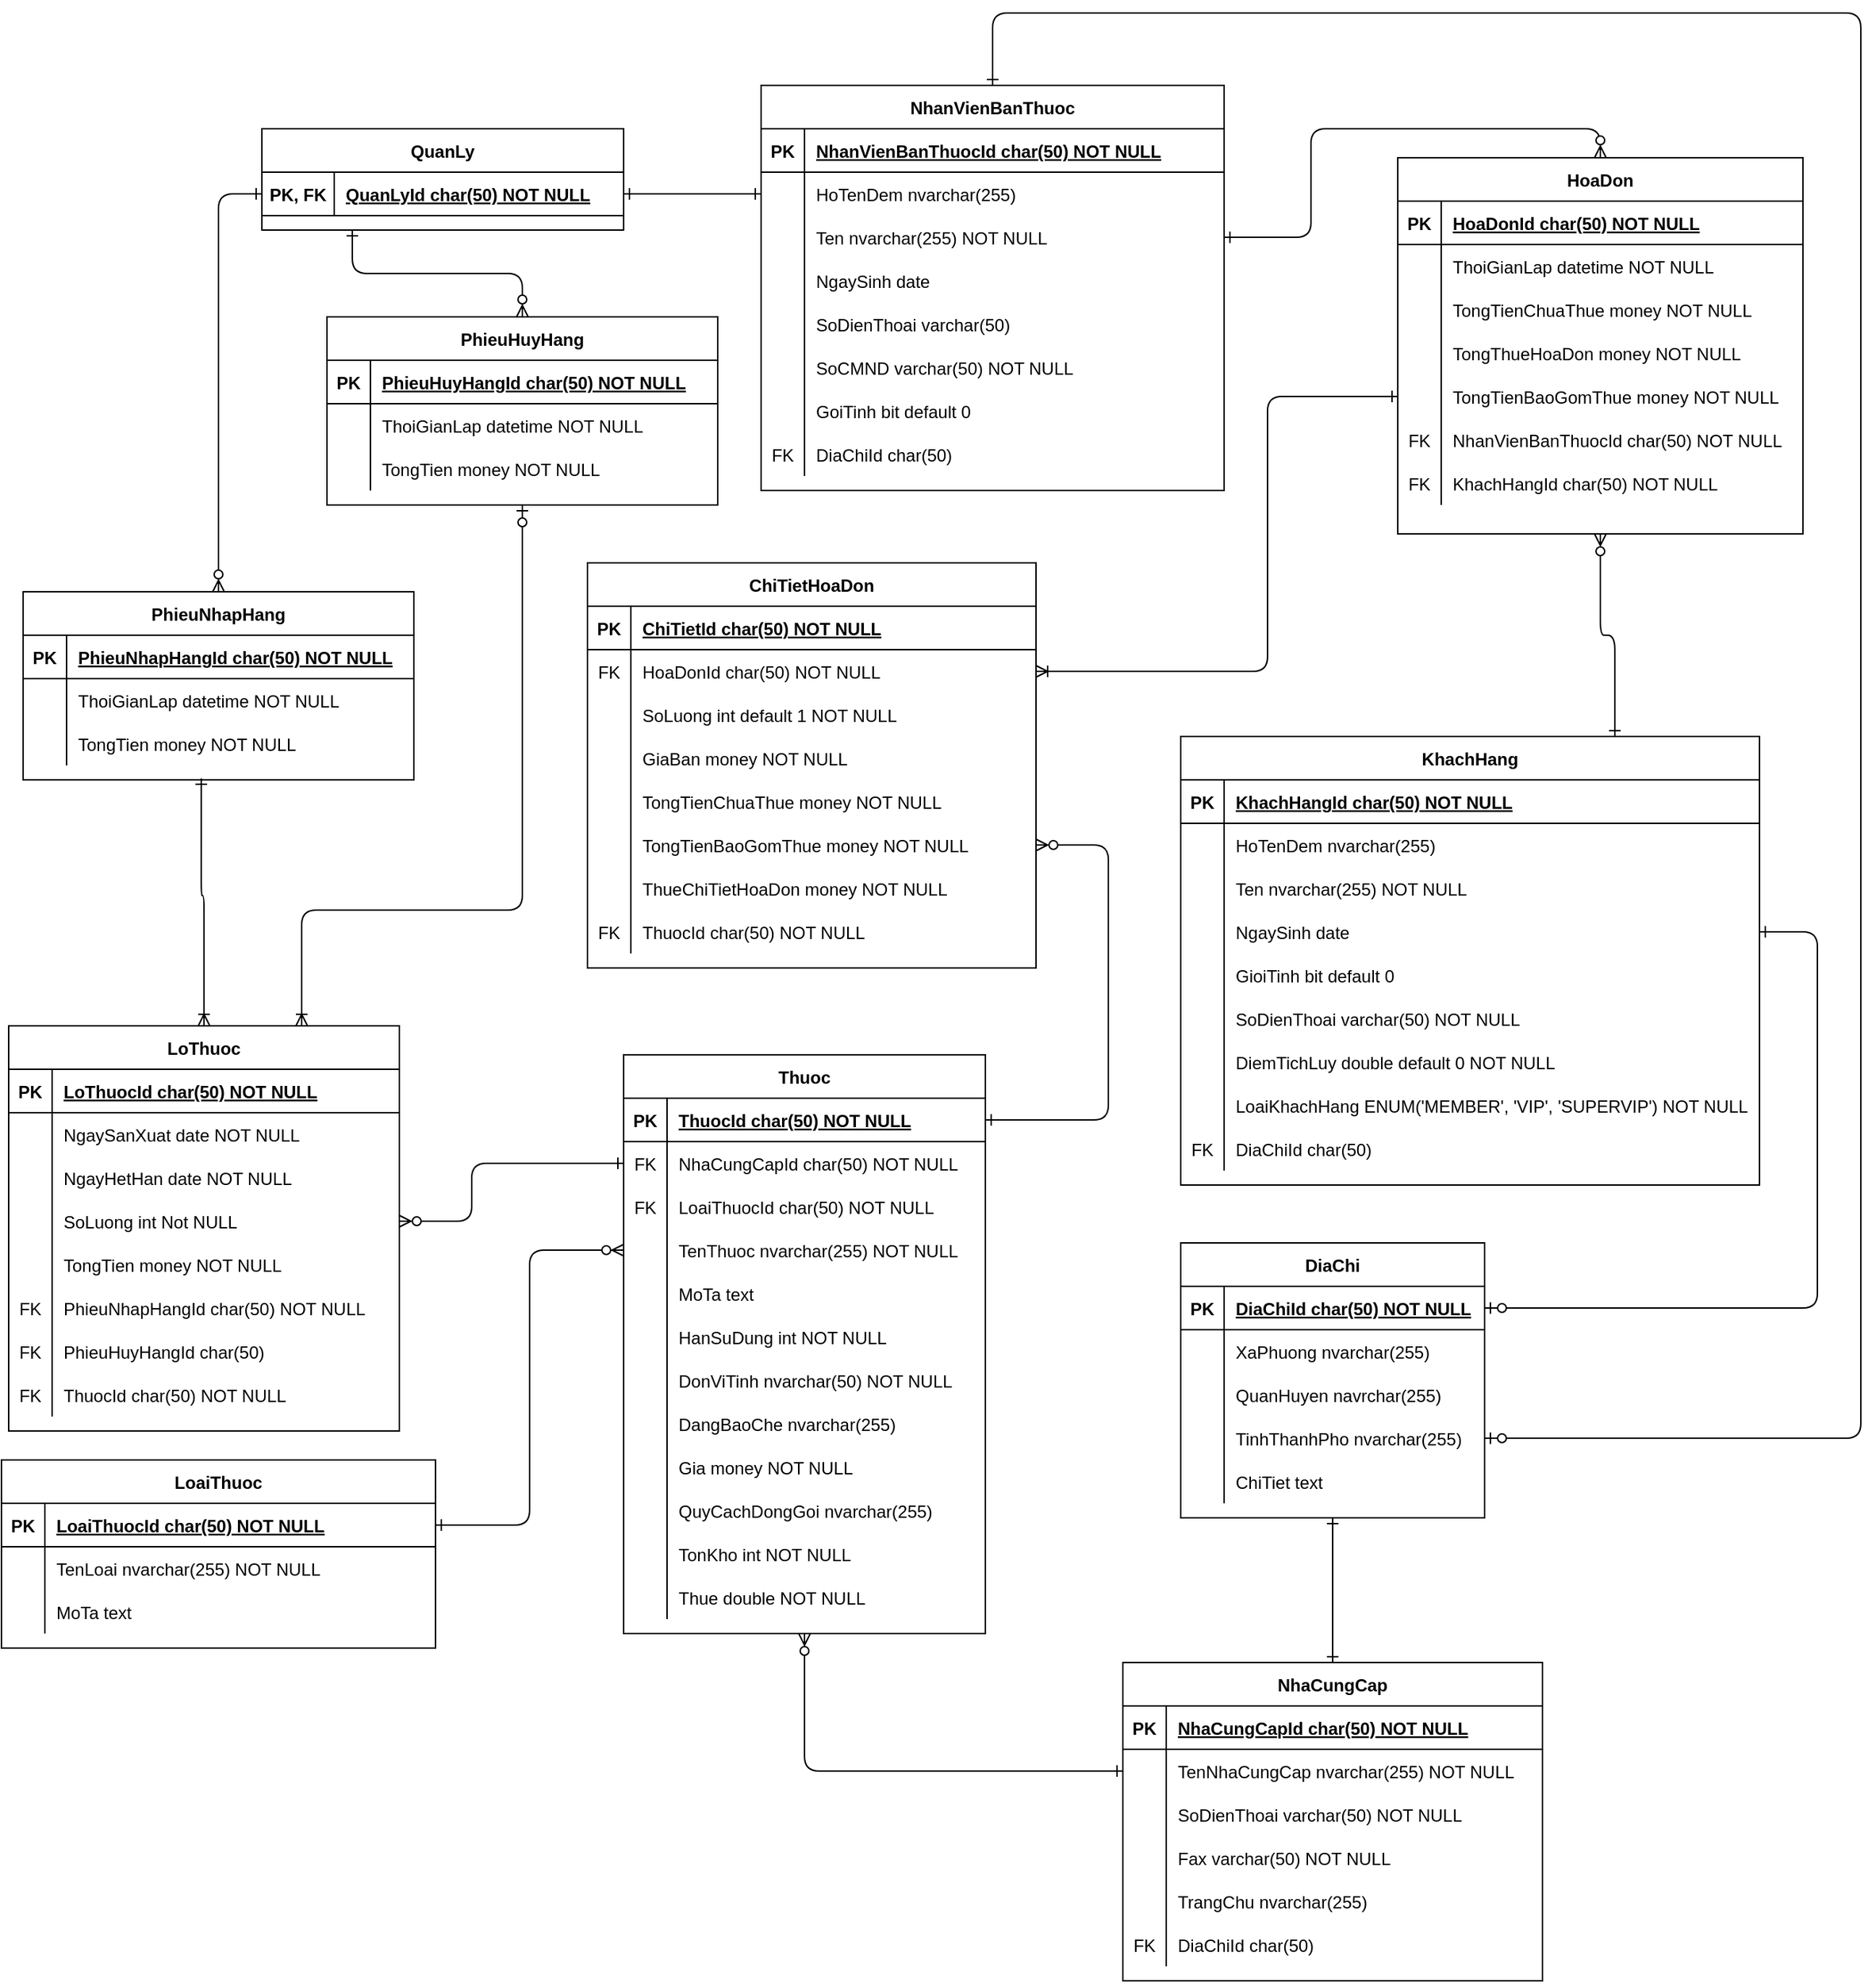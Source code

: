 <mxfile version="13.7.9" type="github">
  <diagram id="R2lEEEUBdFMjLlhIrx00" name="Page-1">
    <mxGraphModel dx="4740" dy="3749" grid="1" gridSize="10" guides="1" tooltips="1" connect="1" arrows="1" fold="1" page="1" pageScale="1" pageWidth="827" pageHeight="1169" math="0" shadow="0" extFonts="Permanent Marker^https://fonts.googleapis.com/css?family=Permanent+Marker">
      <root>
        <mxCell id="0" />
        <mxCell id="1" parent="0" />
        <mxCell id="wWXVBRlieuQ6B5zzAdz_-29" style="edgeStyle=orthogonalEdgeStyle;orthogonalLoop=1;jettySize=auto;html=1;exitX=0;exitY=0.5;exitDx=0;exitDy=0;entryX=1;entryY=0.5;entryDx=0;entryDy=0;endArrow=ERoneToMany;endFill=0;startArrow=ERone;startFill=0;rounded=1;" parent="1" source="wWXVBRlieuQ6B5zzAdz_-17" target="wWXVBRlieuQ6B5zzAdz_-5" edge="1">
          <mxGeometry relative="1" as="geometry">
            <Array as="points">
              <mxPoint x="970" y="-55" />
              <mxPoint x="970" y="135" />
            </Array>
          </mxGeometry>
        </mxCell>
        <mxCell id="wWXVBRlieuQ6B5zzAdz_-67" style="edgeStyle=orthogonalEdgeStyle;rounded=1;orthogonalLoop=1;jettySize=auto;html=1;exitX=1;exitY=0.5;exitDx=0;exitDy=0;entryX=1;entryY=0.5;entryDx=0;entryDy=0;startArrow=ERone;startFill=0;endArrow=ERzeroToMany;endFill=1;" parent="1" source="wWXVBRlieuQ6B5zzAdz_-31" target="wWXVBRlieuQ6B5zzAdz_-23" edge="1">
          <mxGeometry relative="1" as="geometry">
            <Array as="points">
              <mxPoint x="860" y="445" />
              <mxPoint x="860" y="255" />
            </Array>
          </mxGeometry>
        </mxCell>
        <mxCell id="wWXVBRlieuQ6B5zzAdz_-84" style="edgeStyle=orthogonalEdgeStyle;orthogonalLoop=1;jettySize=auto;html=1;exitX=1;exitY=0.5;exitDx=0;exitDy=0;entryX=0;entryY=0.5;entryDx=0;entryDy=0;startArrow=ERone;startFill=0;endArrow=ERzeroToMany;endFill=1;rounded=1;" parent="1" source="wWXVBRlieuQ6B5zzAdz_-72" target="wWXVBRlieuQ6B5zzAdz_-40" edge="1">
          <mxGeometry relative="1" as="geometry" />
        </mxCell>
        <mxCell id="wWXVBRlieuQ6B5zzAdz_-101" style="edgeStyle=orthogonalEdgeStyle;orthogonalLoop=1;jettySize=auto;html=1;exitX=0;exitY=0.5;exitDx=0;exitDy=0;entryX=0.5;entryY=1;entryDx=0;entryDy=0;startArrow=ERone;startFill=0;endArrow=ERzeroToMany;endFill=1;rounded=1;" parent="1" source="wWXVBRlieuQ6B5zzAdz_-89" target="wWXVBRlieuQ6B5zzAdz_-30" edge="1">
          <mxGeometry relative="1" as="geometry" />
        </mxCell>
        <mxCell id="wWXVBRlieuQ6B5zzAdz_-118" style="edgeStyle=orthogonalEdgeStyle;orthogonalLoop=1;jettySize=auto;html=1;exitX=0.5;exitY=1;exitDx=0;exitDy=0;entryX=0.5;entryY=0;entryDx=0;entryDy=0;startArrow=ERone;startFill=0;endArrow=ERone;endFill=0;rounded=1;" parent="1" source="wWXVBRlieuQ6B5zzAdz_-102" target="wWXVBRlieuQ6B5zzAdz_-85" edge="1">
          <mxGeometry relative="1" as="geometry" />
        </mxCell>
        <mxCell id="oz475n8rcZloGftJFRGV-26" style="edgeStyle=orthogonalEdgeStyle;orthogonalLoop=1;jettySize=auto;html=1;exitX=0.5;exitY=0;exitDx=0;exitDy=0;entryX=1;entryY=0.5;entryDx=0;entryDy=0;endArrow=ERone;endFill=0;startArrow=ERzeroToMany;startFill=1;rounded=1;" edge="1" parent="1" source="C-vyLk0tnHw3VtMMgP7b-2" target="oz475n8rcZloGftJFRGV-11">
          <mxGeometry relative="1" as="geometry" />
        </mxCell>
        <mxCell id="oz475n8rcZloGftJFRGV-55" style="edgeStyle=orthogonalEdgeStyle;orthogonalLoop=1;jettySize=auto;html=1;exitX=0.75;exitY=0;exitDx=0;exitDy=0;startArrow=ERone;startFill=0;endArrow=ERzeroToMany;endFill=1;rounded=1;entryX=0.5;entryY=1;entryDx=0;entryDy=0;" edge="1" parent="1" source="oz475n8rcZloGftJFRGV-30" target="C-vyLk0tnHw3VtMMgP7b-2">
          <mxGeometry relative="1" as="geometry" />
        </mxCell>
        <mxCell id="oz475n8rcZloGftJFRGV-60" style="edgeStyle=orthogonalEdgeStyle;orthogonalLoop=1;jettySize=auto;html=1;exitX=1;exitY=0.5;exitDx=0;exitDy=0;startArrow=ERzeroToOne;startFill=1;endArrow=ERone;endFill=0;rounded=1;entryX=0.5;entryY=0;entryDx=0;entryDy=0;" edge="1" parent="1" source="wWXVBRlieuQ6B5zzAdz_-112" target="oz475n8rcZloGftJFRGV-4">
          <mxGeometry relative="1" as="geometry">
            <Array as="points">
              <mxPoint x="1380" y="665" />
              <mxPoint x="1380" y="-320" />
              <mxPoint x="780" y="-320" />
            </Array>
          </mxGeometry>
        </mxCell>
        <mxCell id="oz475n8rcZloGftJFRGV-59" style="edgeStyle=orthogonalEdgeStyle;orthogonalLoop=1;jettySize=auto;html=1;exitX=1;exitY=0.5;exitDx=0;exitDy=0;startArrow=ERone;startFill=0;endArrow=ERzeroToOne;endFill=1;rounded=1;entryX=1;entryY=0.5;entryDx=0;entryDy=0;" edge="1" parent="1" source="oz475n8rcZloGftJFRGV-40" target="wWXVBRlieuQ6B5zzAdz_-103">
          <mxGeometry relative="1" as="geometry">
            <Array as="points">
              <mxPoint x="1350" y="315" />
              <mxPoint x="1350" y="575" />
            </Array>
          </mxGeometry>
        </mxCell>
        <mxCell id="wWXVBRlieuQ6B5zzAdz_-1" value="ChiTietHoaDon" style="shape=table;startSize=30;container=1;collapsible=1;childLayout=tableLayout;fixedRows=1;rowLines=0;fontStyle=1;align=center;resizeLast=1;" parent="1" vertex="1">
          <mxGeometry x="500" y="60" width="310" height="280" as="geometry" />
        </mxCell>
        <mxCell id="wWXVBRlieuQ6B5zzAdz_-2" value="" style="shape=partialRectangle;collapsible=0;dropTarget=0;pointerEvents=0;fillColor=none;top=0;left=0;bottom=1;right=0;points=[[0,0.5],[1,0.5]];portConstraint=eastwest;" parent="wWXVBRlieuQ6B5zzAdz_-1" vertex="1">
          <mxGeometry y="30" width="310" height="30" as="geometry" />
        </mxCell>
        <mxCell id="wWXVBRlieuQ6B5zzAdz_-3" value="PK" style="shape=partialRectangle;connectable=0;fillColor=none;top=0;left=0;bottom=0;right=0;fontStyle=1;overflow=hidden;" parent="wWXVBRlieuQ6B5zzAdz_-2" vertex="1">
          <mxGeometry width="30" height="30" as="geometry" />
        </mxCell>
        <mxCell id="wWXVBRlieuQ6B5zzAdz_-4" value="ChiTietId char(50) NOT NULL" style="shape=partialRectangle;connectable=0;fillColor=none;top=0;left=0;bottom=0;right=0;align=left;spacingLeft=6;fontStyle=5;overflow=hidden;" parent="wWXVBRlieuQ6B5zzAdz_-2" vertex="1">
          <mxGeometry x="30" width="280" height="30" as="geometry" />
        </mxCell>
        <mxCell id="wWXVBRlieuQ6B5zzAdz_-5" value="" style="shape=partialRectangle;collapsible=0;dropTarget=0;pointerEvents=0;fillColor=none;top=0;left=0;bottom=0;right=0;points=[[0,0.5],[1,0.5]];portConstraint=eastwest;" parent="wWXVBRlieuQ6B5zzAdz_-1" vertex="1">
          <mxGeometry y="60" width="310" height="30" as="geometry" />
        </mxCell>
        <mxCell id="wWXVBRlieuQ6B5zzAdz_-6" value="FK" style="shape=partialRectangle;connectable=0;fillColor=none;top=0;left=0;bottom=0;right=0;editable=1;overflow=hidden;" parent="wWXVBRlieuQ6B5zzAdz_-5" vertex="1">
          <mxGeometry width="30" height="30" as="geometry" />
        </mxCell>
        <mxCell id="wWXVBRlieuQ6B5zzAdz_-7" value="HoaDonId char(50) NOT NULL" style="shape=partialRectangle;connectable=0;fillColor=none;top=0;left=0;bottom=0;right=0;align=left;spacingLeft=6;overflow=hidden;" parent="wWXVBRlieuQ6B5zzAdz_-5" vertex="1">
          <mxGeometry x="30" width="280" height="30" as="geometry" />
        </mxCell>
        <mxCell id="wWXVBRlieuQ6B5zzAdz_-8" value="" style="shape=partialRectangle;collapsible=0;dropTarget=0;pointerEvents=0;fillColor=none;top=0;left=0;bottom=0;right=0;points=[[0,0.5],[1,0.5]];portConstraint=eastwest;" parent="wWXVBRlieuQ6B5zzAdz_-1" vertex="1">
          <mxGeometry y="90" width="310" height="30" as="geometry" />
        </mxCell>
        <mxCell id="wWXVBRlieuQ6B5zzAdz_-9" value="" style="shape=partialRectangle;connectable=0;fillColor=none;top=0;left=0;bottom=0;right=0;editable=1;overflow=hidden;" parent="wWXVBRlieuQ6B5zzAdz_-8" vertex="1">
          <mxGeometry width="30" height="30" as="geometry" />
        </mxCell>
        <mxCell id="wWXVBRlieuQ6B5zzAdz_-10" value="SoLuong int default 1 NOT NULL" style="shape=partialRectangle;connectable=0;fillColor=none;top=0;left=0;bottom=0;right=0;align=left;spacingLeft=6;overflow=hidden;" parent="wWXVBRlieuQ6B5zzAdz_-8" vertex="1">
          <mxGeometry x="30" width="280" height="30" as="geometry" />
        </mxCell>
        <mxCell id="wWXVBRlieuQ6B5zzAdz_-11" value="" style="shape=partialRectangle;collapsible=0;dropTarget=0;pointerEvents=0;fillColor=none;top=0;left=0;bottom=0;right=0;points=[[0,0.5],[1,0.5]];portConstraint=eastwest;" parent="wWXVBRlieuQ6B5zzAdz_-1" vertex="1">
          <mxGeometry y="120" width="310" height="30" as="geometry" />
        </mxCell>
        <mxCell id="wWXVBRlieuQ6B5zzAdz_-12" value="" style="shape=partialRectangle;connectable=0;fillColor=none;top=0;left=0;bottom=0;right=0;editable=1;overflow=hidden;" parent="wWXVBRlieuQ6B5zzAdz_-11" vertex="1">
          <mxGeometry width="30" height="30" as="geometry" />
        </mxCell>
        <mxCell id="wWXVBRlieuQ6B5zzAdz_-13" value="GiaBan money NOT NULL" style="shape=partialRectangle;connectable=0;fillColor=none;top=0;left=0;bottom=0;right=0;align=left;spacingLeft=6;overflow=hidden;" parent="wWXVBRlieuQ6B5zzAdz_-11" vertex="1">
          <mxGeometry x="30" width="280" height="30" as="geometry" />
        </mxCell>
        <mxCell id="wWXVBRlieuQ6B5zzAdz_-20" value="" style="shape=partialRectangle;collapsible=0;dropTarget=0;pointerEvents=0;fillColor=none;top=0;left=0;bottom=0;right=0;points=[[0,0.5],[1,0.5]];portConstraint=eastwest;" parent="wWXVBRlieuQ6B5zzAdz_-1" vertex="1">
          <mxGeometry y="150" width="310" height="30" as="geometry" />
        </mxCell>
        <mxCell id="wWXVBRlieuQ6B5zzAdz_-21" value="" style="shape=partialRectangle;connectable=0;fillColor=none;top=0;left=0;bottom=0;right=0;editable=1;overflow=hidden;" parent="wWXVBRlieuQ6B5zzAdz_-20" vertex="1">
          <mxGeometry width="30" height="30" as="geometry" />
        </mxCell>
        <mxCell id="wWXVBRlieuQ6B5zzAdz_-22" value="TongTienChuaThue money NOT NULL" style="shape=partialRectangle;connectable=0;fillColor=none;top=0;left=0;bottom=0;right=0;align=left;spacingLeft=6;overflow=hidden;" parent="wWXVBRlieuQ6B5zzAdz_-20" vertex="1">
          <mxGeometry x="30" width="280" height="30" as="geometry" />
        </mxCell>
        <mxCell id="wWXVBRlieuQ6B5zzAdz_-23" value="" style="shape=partialRectangle;collapsible=0;dropTarget=0;pointerEvents=0;fillColor=none;top=0;left=0;bottom=0;right=0;points=[[0,0.5],[1,0.5]];portConstraint=eastwest;" parent="wWXVBRlieuQ6B5zzAdz_-1" vertex="1">
          <mxGeometry y="180" width="310" height="30" as="geometry" />
        </mxCell>
        <mxCell id="wWXVBRlieuQ6B5zzAdz_-24" value="" style="shape=partialRectangle;connectable=0;fillColor=none;top=0;left=0;bottom=0;right=0;editable=1;overflow=hidden;" parent="wWXVBRlieuQ6B5zzAdz_-23" vertex="1">
          <mxGeometry width="30" height="30" as="geometry" />
        </mxCell>
        <mxCell id="wWXVBRlieuQ6B5zzAdz_-25" value="TongTienBaoGomThue money NOT NULL" style="shape=partialRectangle;connectable=0;fillColor=none;top=0;left=0;bottom=0;right=0;align=left;spacingLeft=6;overflow=hidden;" parent="wWXVBRlieuQ6B5zzAdz_-23" vertex="1">
          <mxGeometry x="30" width="280" height="30" as="geometry" />
        </mxCell>
        <mxCell id="wWXVBRlieuQ6B5zzAdz_-26" value="" style="shape=partialRectangle;collapsible=0;dropTarget=0;pointerEvents=0;fillColor=none;top=0;left=0;bottom=0;right=0;points=[[0,0.5],[1,0.5]];portConstraint=eastwest;" parent="wWXVBRlieuQ6B5zzAdz_-1" vertex="1">
          <mxGeometry y="210" width="310" height="30" as="geometry" />
        </mxCell>
        <mxCell id="wWXVBRlieuQ6B5zzAdz_-27" value="" style="shape=partialRectangle;connectable=0;fillColor=none;top=0;left=0;bottom=0;right=0;editable=1;overflow=hidden;" parent="wWXVBRlieuQ6B5zzAdz_-26" vertex="1">
          <mxGeometry width="30" height="30" as="geometry" />
        </mxCell>
        <mxCell id="wWXVBRlieuQ6B5zzAdz_-28" value="ThueChiTietHoaDon money NOT NULL" style="shape=partialRectangle;connectable=0;fillColor=none;top=0;left=0;bottom=0;right=0;align=left;spacingLeft=6;overflow=hidden;" parent="wWXVBRlieuQ6B5zzAdz_-26" vertex="1">
          <mxGeometry x="30" width="280" height="30" as="geometry" />
        </mxCell>
        <mxCell id="wWXVBRlieuQ6B5zzAdz_-68" value="" style="shape=partialRectangle;collapsible=0;dropTarget=0;pointerEvents=0;fillColor=none;top=0;left=0;bottom=0;right=0;points=[[0,0.5],[1,0.5]];portConstraint=eastwest;" parent="wWXVBRlieuQ6B5zzAdz_-1" vertex="1">
          <mxGeometry y="240" width="310" height="30" as="geometry" />
        </mxCell>
        <mxCell id="wWXVBRlieuQ6B5zzAdz_-69" value="FK" style="shape=partialRectangle;connectable=0;fillColor=none;top=0;left=0;bottom=0;right=0;editable=1;overflow=hidden;" parent="wWXVBRlieuQ6B5zzAdz_-68" vertex="1">
          <mxGeometry width="30" height="30" as="geometry" />
        </mxCell>
        <mxCell id="wWXVBRlieuQ6B5zzAdz_-70" value="ThuocId char(50) NOT NULL" style="shape=partialRectangle;connectable=0;fillColor=none;top=0;left=0;bottom=0;right=0;align=left;spacingLeft=6;overflow=hidden;" parent="wWXVBRlieuQ6B5zzAdz_-68" vertex="1">
          <mxGeometry x="30" width="280" height="30" as="geometry" />
        </mxCell>
        <mxCell id="oz475n8rcZloGftJFRGV-93" style="edgeStyle=orthogonalEdgeStyle;orthogonalLoop=1;jettySize=auto;html=1;exitX=1;exitY=0.5;exitDx=0;exitDy=0;entryX=0;entryY=0.5;entryDx=0;entryDy=0;startArrow=ERzeroToMany;startFill=1;endArrow=ERone;endFill=0;rounded=1;" edge="1" parent="1" source="oz475n8rcZloGftJFRGV-78" target="wWXVBRlieuQ6B5zzAdz_-34">
          <mxGeometry relative="1" as="geometry">
            <Array as="points">
              <mxPoint x="420" y="515" />
              <mxPoint x="420" y="475" />
            </Array>
          </mxGeometry>
        </mxCell>
        <mxCell id="oz475n8rcZloGftJFRGV-108" style="edgeStyle=orthogonalEdgeStyle;orthogonalLoop=1;jettySize=auto;html=1;exitX=1;exitY=0.5;exitDx=0;exitDy=0;entryX=0;entryY=0.5;entryDx=0;entryDy=0;startArrow=ERone;startFill=0;endArrow=ERone;endFill=0;rounded=1;" edge="1" parent="1" source="oz475n8rcZloGftJFRGV-96" target="oz475n8rcZloGftJFRGV-8">
          <mxGeometry relative="1" as="geometry" />
        </mxCell>
        <mxCell id="oz475n8rcZloGftJFRGV-123" style="edgeStyle=orthogonalEdgeStyle;orthogonalLoop=1;jettySize=auto;html=1;startArrow=ERone;startFill=0;endArrow=ERzeroToMany;endFill=1;rounded=1;" edge="1" parent="1" source="oz475n8rcZloGftJFRGV-96" target="oz475n8rcZloGftJFRGV-109">
          <mxGeometry relative="1" as="geometry" />
        </mxCell>
        <mxCell id="oz475n8rcZloGftJFRGV-122" style="edgeStyle=orthogonalEdgeStyle;orthogonalLoop=1;jettySize=auto;html=1;exitX=0.5;exitY=0;exitDx=0;exitDy=0;entryX=0.456;entryY=1.3;entryDx=0;entryDy=0;startArrow=ERoneToMany;startFill=0;endArrow=ERone;endFill=0;rounded=1;entryPerimeter=0;" edge="1" parent="1" source="oz475n8rcZloGftJFRGV-68" target="oz475n8rcZloGftJFRGV-116">
          <mxGeometry relative="1" as="geometry">
            <Array as="points">
              <mxPoint x="235" y="290" />
              <mxPoint x="233" y="290" />
            </Array>
          </mxGeometry>
        </mxCell>
        <mxCell id="C-vyLk0tnHw3VtMMgP7b-2" value="HoaDon" style="shape=table;startSize=30;container=1;collapsible=1;childLayout=tableLayout;fixedRows=1;rowLines=0;fontStyle=1;align=center;resizeLast=1;" parent="1" vertex="1">
          <mxGeometry x="1060" y="-220" width="280" height="260" as="geometry" />
        </mxCell>
        <mxCell id="C-vyLk0tnHw3VtMMgP7b-3" value="" style="shape=partialRectangle;collapsible=0;dropTarget=0;pointerEvents=0;fillColor=none;points=[[0,0.5],[1,0.5]];portConstraint=eastwest;top=0;left=0;right=0;bottom=1;" parent="C-vyLk0tnHw3VtMMgP7b-2" vertex="1">
          <mxGeometry y="30" width="280" height="30" as="geometry" />
        </mxCell>
        <mxCell id="C-vyLk0tnHw3VtMMgP7b-4" value="PK" style="shape=partialRectangle;overflow=hidden;connectable=0;fillColor=none;top=0;left=0;bottom=0;right=0;fontStyle=1;" parent="C-vyLk0tnHw3VtMMgP7b-3" vertex="1">
          <mxGeometry width="30" height="30" as="geometry" />
        </mxCell>
        <mxCell id="C-vyLk0tnHw3VtMMgP7b-5" value="HoaDonId char(50) NOT NULL " style="shape=partialRectangle;overflow=hidden;connectable=0;fillColor=none;top=0;left=0;bottom=0;right=0;align=left;spacingLeft=6;fontStyle=5;" parent="C-vyLk0tnHw3VtMMgP7b-3" vertex="1">
          <mxGeometry x="30" width="250" height="30" as="geometry" />
        </mxCell>
        <mxCell id="C-vyLk0tnHw3VtMMgP7b-6" value="" style="shape=partialRectangle;collapsible=0;dropTarget=0;pointerEvents=0;fillColor=none;points=[[0,0.5],[1,0.5]];portConstraint=eastwest;top=0;left=0;right=0;bottom=0;" parent="C-vyLk0tnHw3VtMMgP7b-2" vertex="1">
          <mxGeometry y="60" width="280" height="30" as="geometry" />
        </mxCell>
        <mxCell id="C-vyLk0tnHw3VtMMgP7b-7" value="" style="shape=partialRectangle;overflow=hidden;connectable=0;fillColor=none;top=0;left=0;bottom=0;right=0;" parent="C-vyLk0tnHw3VtMMgP7b-6" vertex="1">
          <mxGeometry width="30" height="30" as="geometry" />
        </mxCell>
        <mxCell id="C-vyLk0tnHw3VtMMgP7b-8" value="ThoiGianLap datetime NOT NULL" style="shape=partialRectangle;overflow=hidden;connectable=0;fillColor=none;top=0;left=0;bottom=0;right=0;align=left;spacingLeft=6;" parent="C-vyLk0tnHw3VtMMgP7b-6" vertex="1">
          <mxGeometry x="30" width="250" height="30" as="geometry" />
        </mxCell>
        <mxCell id="C-vyLk0tnHw3VtMMgP7b-9" value="" style="shape=partialRectangle;collapsible=0;dropTarget=0;pointerEvents=0;fillColor=none;points=[[0,0.5],[1,0.5]];portConstraint=eastwest;top=0;left=0;right=0;bottom=0;" parent="C-vyLk0tnHw3VtMMgP7b-2" vertex="1">
          <mxGeometry y="90" width="280" height="30" as="geometry" />
        </mxCell>
        <mxCell id="C-vyLk0tnHw3VtMMgP7b-10" value="" style="shape=partialRectangle;overflow=hidden;connectable=0;fillColor=none;top=0;left=0;bottom=0;right=0;" parent="C-vyLk0tnHw3VtMMgP7b-9" vertex="1">
          <mxGeometry width="30" height="30" as="geometry" />
        </mxCell>
        <mxCell id="C-vyLk0tnHw3VtMMgP7b-11" value="TongTienChuaThue money NOT NULL" style="shape=partialRectangle;overflow=hidden;connectable=0;fillColor=none;top=0;left=0;bottom=0;right=0;align=left;spacingLeft=6;" parent="C-vyLk0tnHw3VtMMgP7b-9" vertex="1">
          <mxGeometry x="30" width="250" height="30" as="geometry" />
        </mxCell>
        <mxCell id="wWXVBRlieuQ6B5zzAdz_-14" value="" style="shape=partialRectangle;collapsible=0;dropTarget=0;pointerEvents=0;fillColor=none;points=[[0,0.5],[1,0.5]];portConstraint=eastwest;top=0;left=0;right=0;bottom=0;" parent="C-vyLk0tnHw3VtMMgP7b-2" vertex="1">
          <mxGeometry y="120" width="280" height="30" as="geometry" />
        </mxCell>
        <mxCell id="wWXVBRlieuQ6B5zzAdz_-15" value="" style="shape=partialRectangle;overflow=hidden;connectable=0;fillColor=none;top=0;left=0;bottom=0;right=0;" parent="wWXVBRlieuQ6B5zzAdz_-14" vertex="1">
          <mxGeometry width="30" height="30" as="geometry" />
        </mxCell>
        <mxCell id="wWXVBRlieuQ6B5zzAdz_-16" value="TongThueHoaDon money NOT NULL" style="shape=partialRectangle;overflow=hidden;connectable=0;fillColor=none;top=0;left=0;bottom=0;right=0;align=left;spacingLeft=6;" parent="wWXVBRlieuQ6B5zzAdz_-14" vertex="1">
          <mxGeometry x="30" width="250" height="30" as="geometry" />
        </mxCell>
        <mxCell id="wWXVBRlieuQ6B5zzAdz_-17" value="" style="shape=partialRectangle;collapsible=0;dropTarget=0;pointerEvents=0;fillColor=none;points=[[0,0.5],[1,0.5]];portConstraint=eastwest;top=0;left=0;right=0;bottom=0;" parent="C-vyLk0tnHw3VtMMgP7b-2" vertex="1">
          <mxGeometry y="150" width="280" height="30" as="geometry" />
        </mxCell>
        <mxCell id="wWXVBRlieuQ6B5zzAdz_-18" value="" style="shape=partialRectangle;overflow=hidden;connectable=0;fillColor=none;top=0;left=0;bottom=0;right=0;" parent="wWXVBRlieuQ6B5zzAdz_-17" vertex="1">
          <mxGeometry width="30" height="30" as="geometry" />
        </mxCell>
        <mxCell id="wWXVBRlieuQ6B5zzAdz_-19" value="TongTienBaoGomThue money NOT NULL" style="shape=partialRectangle;overflow=hidden;connectable=0;fillColor=none;top=0;left=0;bottom=0;right=0;align=left;spacingLeft=6;" parent="wWXVBRlieuQ6B5zzAdz_-17" vertex="1">
          <mxGeometry x="30" width="250" height="30" as="geometry" />
        </mxCell>
        <mxCell id="oz475n8rcZloGftJFRGV-27" value="" style="shape=partialRectangle;collapsible=0;dropTarget=0;pointerEvents=0;fillColor=none;points=[[0,0.5],[1,0.5]];portConstraint=eastwest;top=0;left=0;right=0;bottom=0;" vertex="1" parent="C-vyLk0tnHw3VtMMgP7b-2">
          <mxGeometry y="180" width="280" height="30" as="geometry" />
        </mxCell>
        <mxCell id="oz475n8rcZloGftJFRGV-28" value="FK" style="shape=partialRectangle;overflow=hidden;connectable=0;fillColor=none;top=0;left=0;bottom=0;right=0;" vertex="1" parent="oz475n8rcZloGftJFRGV-27">
          <mxGeometry width="30" height="30" as="geometry" />
        </mxCell>
        <mxCell id="oz475n8rcZloGftJFRGV-29" value="NhanVienBanThuocId char(50) NOT NULL" style="shape=partialRectangle;overflow=hidden;connectable=0;fillColor=none;top=0;left=0;bottom=0;right=0;align=left;spacingLeft=6;" vertex="1" parent="oz475n8rcZloGftJFRGV-27">
          <mxGeometry x="30" width="250" height="30" as="geometry" />
        </mxCell>
        <mxCell id="oz475n8rcZloGftJFRGV-56" value="" style="shape=partialRectangle;collapsible=0;dropTarget=0;pointerEvents=0;fillColor=none;points=[[0,0.5],[1,0.5]];portConstraint=eastwest;top=0;left=0;right=0;bottom=0;" vertex="1" parent="C-vyLk0tnHw3VtMMgP7b-2">
          <mxGeometry y="210" width="280" height="30" as="geometry" />
        </mxCell>
        <mxCell id="oz475n8rcZloGftJFRGV-57" value="FK" style="shape=partialRectangle;overflow=hidden;connectable=0;fillColor=none;top=0;left=0;bottom=0;right=0;" vertex="1" parent="oz475n8rcZloGftJFRGV-56">
          <mxGeometry width="30" height="30" as="geometry" />
        </mxCell>
        <mxCell id="oz475n8rcZloGftJFRGV-58" value="KhachHangId char(50) NOT NULL" style="shape=partialRectangle;overflow=hidden;connectable=0;fillColor=none;top=0;left=0;bottom=0;right=0;align=left;spacingLeft=6;" vertex="1" parent="oz475n8rcZloGftJFRGV-56">
          <mxGeometry x="30" width="250" height="30" as="geometry" />
        </mxCell>
        <mxCell id="oz475n8rcZloGftJFRGV-137" style="edgeStyle=orthogonalEdgeStyle;orthogonalLoop=1;jettySize=auto;html=1;exitX=0.25;exitY=1;exitDx=0;exitDy=0;startArrow=ERone;startFill=0;endArrow=ERzeroToMany;endFill=1;rounded=1;" edge="1" parent="1" source="oz475n8rcZloGftJFRGV-95" target="oz475n8rcZloGftJFRGV-126">
          <mxGeometry relative="1" as="geometry" />
        </mxCell>
        <mxCell id="oz475n8rcZloGftJFRGV-136" style="edgeStyle=orthogonalEdgeStyle;orthogonalLoop=1;jettySize=auto;html=1;exitX=0.5;exitY=1;exitDx=0;exitDy=0;entryX=0.75;entryY=0;entryDx=0;entryDy=0;startArrow=ERzeroToOne;startFill=1;endArrow=ERoneToMany;endFill=0;rounded=1;" edge="1" parent="1" source="oz475n8rcZloGftJFRGV-126" target="oz475n8rcZloGftJFRGV-68">
          <mxGeometry relative="1" as="geometry">
            <Array as="points">
              <mxPoint x="455" y="300" />
              <mxPoint x="303" y="300" />
            </Array>
          </mxGeometry>
        </mxCell>
        <mxCell id="wWXVBRlieuQ6B5zzAdz_-30" value="Thuoc" style="shape=table;startSize=30;container=1;collapsible=1;childLayout=tableLayout;fixedRows=1;rowLines=0;fontStyle=1;align=center;resizeLast=1;" parent="1" vertex="1">
          <mxGeometry x="525" y="400" width="250" height="400" as="geometry" />
        </mxCell>
        <mxCell id="wWXVBRlieuQ6B5zzAdz_-31" value="" style="shape=partialRectangle;collapsible=0;dropTarget=0;pointerEvents=0;fillColor=none;top=0;left=0;bottom=1;right=0;points=[[0,0.5],[1,0.5]];portConstraint=eastwest;" parent="wWXVBRlieuQ6B5zzAdz_-30" vertex="1">
          <mxGeometry y="30" width="250" height="30" as="geometry" />
        </mxCell>
        <mxCell id="wWXVBRlieuQ6B5zzAdz_-32" value="PK" style="shape=partialRectangle;connectable=0;fillColor=none;top=0;left=0;bottom=0;right=0;fontStyle=1;overflow=hidden;" parent="wWXVBRlieuQ6B5zzAdz_-31" vertex="1">
          <mxGeometry width="30" height="30" as="geometry" />
        </mxCell>
        <mxCell id="wWXVBRlieuQ6B5zzAdz_-33" value="ThuocId char(50) NOT NULL" style="shape=partialRectangle;connectable=0;fillColor=none;top=0;left=0;bottom=0;right=0;align=left;spacingLeft=6;fontStyle=5;overflow=hidden;" parent="wWXVBRlieuQ6B5zzAdz_-31" vertex="1">
          <mxGeometry x="30" width="220" height="30" as="geometry" />
        </mxCell>
        <mxCell id="wWXVBRlieuQ6B5zzAdz_-34" value="" style="shape=partialRectangle;collapsible=0;dropTarget=0;pointerEvents=0;fillColor=none;top=0;left=0;bottom=0;right=0;points=[[0,0.5],[1,0.5]];portConstraint=eastwest;" parent="wWXVBRlieuQ6B5zzAdz_-30" vertex="1">
          <mxGeometry y="60" width="250" height="30" as="geometry" />
        </mxCell>
        <mxCell id="wWXVBRlieuQ6B5zzAdz_-35" value="FK" style="shape=partialRectangle;connectable=0;fillColor=none;top=0;left=0;bottom=0;right=0;editable=1;overflow=hidden;" parent="wWXVBRlieuQ6B5zzAdz_-34" vertex="1">
          <mxGeometry width="30" height="30" as="geometry" />
        </mxCell>
        <mxCell id="wWXVBRlieuQ6B5zzAdz_-36" value="NhaCungCapId char(50) NOT NULL" style="shape=partialRectangle;connectable=0;fillColor=none;top=0;left=0;bottom=0;right=0;align=left;spacingLeft=6;overflow=hidden;" parent="wWXVBRlieuQ6B5zzAdz_-34" vertex="1">
          <mxGeometry x="30" width="220" height="30" as="geometry" />
        </mxCell>
        <mxCell id="wWXVBRlieuQ6B5zzAdz_-37" value="" style="shape=partialRectangle;collapsible=0;dropTarget=0;pointerEvents=0;fillColor=none;top=0;left=0;bottom=0;right=0;points=[[0,0.5],[1,0.5]];portConstraint=eastwest;" parent="wWXVBRlieuQ6B5zzAdz_-30" vertex="1">
          <mxGeometry y="90" width="250" height="30" as="geometry" />
        </mxCell>
        <mxCell id="wWXVBRlieuQ6B5zzAdz_-38" value="FK" style="shape=partialRectangle;connectable=0;fillColor=none;top=0;left=0;bottom=0;right=0;editable=1;overflow=hidden;" parent="wWXVBRlieuQ6B5zzAdz_-37" vertex="1">
          <mxGeometry width="30" height="30" as="geometry" />
        </mxCell>
        <mxCell id="wWXVBRlieuQ6B5zzAdz_-39" value="LoaiThuocId char(50) NOT NULL" style="shape=partialRectangle;connectable=0;fillColor=none;top=0;left=0;bottom=0;right=0;align=left;spacingLeft=6;overflow=hidden;" parent="wWXVBRlieuQ6B5zzAdz_-37" vertex="1">
          <mxGeometry x="30" width="220" height="30" as="geometry" />
        </mxCell>
        <mxCell id="wWXVBRlieuQ6B5zzAdz_-40" value="" style="shape=partialRectangle;collapsible=0;dropTarget=0;pointerEvents=0;fillColor=none;top=0;left=0;bottom=0;right=0;points=[[0,0.5],[1,0.5]];portConstraint=eastwest;" parent="wWXVBRlieuQ6B5zzAdz_-30" vertex="1">
          <mxGeometry y="120" width="250" height="30" as="geometry" />
        </mxCell>
        <mxCell id="wWXVBRlieuQ6B5zzAdz_-41" value="" style="shape=partialRectangle;connectable=0;fillColor=none;top=0;left=0;bottom=0;right=0;editable=1;overflow=hidden;" parent="wWXVBRlieuQ6B5zzAdz_-40" vertex="1">
          <mxGeometry width="30" height="30" as="geometry" />
        </mxCell>
        <mxCell id="wWXVBRlieuQ6B5zzAdz_-42" value="TenThuoc nvarchar(255) NOT NULL" style="shape=partialRectangle;connectable=0;fillColor=none;top=0;left=0;bottom=0;right=0;align=left;spacingLeft=6;overflow=hidden;" parent="wWXVBRlieuQ6B5zzAdz_-40" vertex="1">
          <mxGeometry x="30" width="220" height="30" as="geometry" />
        </mxCell>
        <mxCell id="wWXVBRlieuQ6B5zzAdz_-43" value="" style="shape=partialRectangle;collapsible=0;dropTarget=0;pointerEvents=0;fillColor=none;top=0;left=0;bottom=0;right=0;points=[[0,0.5],[1,0.5]];portConstraint=eastwest;" parent="wWXVBRlieuQ6B5zzAdz_-30" vertex="1">
          <mxGeometry y="150" width="250" height="30" as="geometry" />
        </mxCell>
        <mxCell id="wWXVBRlieuQ6B5zzAdz_-44" value="" style="shape=partialRectangle;connectable=0;fillColor=none;top=0;left=0;bottom=0;right=0;editable=1;overflow=hidden;" parent="wWXVBRlieuQ6B5zzAdz_-43" vertex="1">
          <mxGeometry width="30" height="30" as="geometry" />
        </mxCell>
        <mxCell id="wWXVBRlieuQ6B5zzAdz_-45" value="MoTa text" style="shape=partialRectangle;connectable=0;fillColor=none;top=0;left=0;bottom=0;right=0;align=left;spacingLeft=6;overflow=hidden;" parent="wWXVBRlieuQ6B5zzAdz_-43" vertex="1">
          <mxGeometry x="30" width="220" height="30" as="geometry" />
        </mxCell>
        <mxCell id="wWXVBRlieuQ6B5zzAdz_-46" value="" style="shape=partialRectangle;collapsible=0;dropTarget=0;pointerEvents=0;fillColor=none;top=0;left=0;bottom=0;right=0;points=[[0,0.5],[1,0.5]];portConstraint=eastwest;" parent="wWXVBRlieuQ6B5zzAdz_-30" vertex="1">
          <mxGeometry y="180" width="250" height="30" as="geometry" />
        </mxCell>
        <mxCell id="wWXVBRlieuQ6B5zzAdz_-47" value="" style="shape=partialRectangle;connectable=0;fillColor=none;top=0;left=0;bottom=0;right=0;editable=1;overflow=hidden;" parent="wWXVBRlieuQ6B5zzAdz_-46" vertex="1">
          <mxGeometry width="30" height="30" as="geometry" />
        </mxCell>
        <mxCell id="wWXVBRlieuQ6B5zzAdz_-48" value="HanSuDung int NOT NULL" style="shape=partialRectangle;connectable=0;fillColor=none;top=0;left=0;bottom=0;right=0;align=left;spacingLeft=6;overflow=hidden;" parent="wWXVBRlieuQ6B5zzAdz_-46" vertex="1">
          <mxGeometry x="30" width="220" height="30" as="geometry" />
        </mxCell>
        <mxCell id="wWXVBRlieuQ6B5zzAdz_-49" value="" style="shape=partialRectangle;collapsible=0;dropTarget=0;pointerEvents=0;fillColor=none;top=0;left=0;bottom=0;right=0;points=[[0,0.5],[1,0.5]];portConstraint=eastwest;" parent="wWXVBRlieuQ6B5zzAdz_-30" vertex="1">
          <mxGeometry y="210" width="250" height="30" as="geometry" />
        </mxCell>
        <mxCell id="wWXVBRlieuQ6B5zzAdz_-50" value="" style="shape=partialRectangle;connectable=0;fillColor=none;top=0;left=0;bottom=0;right=0;editable=1;overflow=hidden;" parent="wWXVBRlieuQ6B5zzAdz_-49" vertex="1">
          <mxGeometry width="30" height="30" as="geometry" />
        </mxCell>
        <mxCell id="wWXVBRlieuQ6B5zzAdz_-51" value="DonViTinh nvarchar(50) NOT NULL" style="shape=partialRectangle;connectable=0;fillColor=none;top=0;left=0;bottom=0;right=0;align=left;spacingLeft=6;overflow=hidden;" parent="wWXVBRlieuQ6B5zzAdz_-49" vertex="1">
          <mxGeometry x="30" width="220" height="30" as="geometry" />
        </mxCell>
        <mxCell id="wWXVBRlieuQ6B5zzAdz_-52" value="" style="shape=partialRectangle;collapsible=0;dropTarget=0;pointerEvents=0;fillColor=none;top=0;left=0;bottom=0;right=0;points=[[0,0.5],[1,0.5]];portConstraint=eastwest;" parent="wWXVBRlieuQ6B5zzAdz_-30" vertex="1">
          <mxGeometry y="240" width="250" height="30" as="geometry" />
        </mxCell>
        <mxCell id="wWXVBRlieuQ6B5zzAdz_-53" value="" style="shape=partialRectangle;connectable=0;fillColor=none;top=0;left=0;bottom=0;right=0;editable=1;overflow=hidden;" parent="wWXVBRlieuQ6B5zzAdz_-52" vertex="1">
          <mxGeometry width="30" height="30" as="geometry" />
        </mxCell>
        <mxCell id="wWXVBRlieuQ6B5zzAdz_-54" value="DangBaoChe nvarchar(255)" style="shape=partialRectangle;connectable=0;fillColor=none;top=0;left=0;bottom=0;right=0;align=left;spacingLeft=6;overflow=hidden;" parent="wWXVBRlieuQ6B5zzAdz_-52" vertex="1">
          <mxGeometry x="30" width="220" height="30" as="geometry" />
        </mxCell>
        <mxCell id="wWXVBRlieuQ6B5zzAdz_-55" value="" style="shape=partialRectangle;collapsible=0;dropTarget=0;pointerEvents=0;fillColor=none;top=0;left=0;bottom=0;right=0;points=[[0,0.5],[1,0.5]];portConstraint=eastwest;" parent="wWXVBRlieuQ6B5zzAdz_-30" vertex="1">
          <mxGeometry y="270" width="250" height="30" as="geometry" />
        </mxCell>
        <mxCell id="wWXVBRlieuQ6B5zzAdz_-56" value="" style="shape=partialRectangle;connectable=0;fillColor=none;top=0;left=0;bottom=0;right=0;editable=1;overflow=hidden;" parent="wWXVBRlieuQ6B5zzAdz_-55" vertex="1">
          <mxGeometry width="30" height="30" as="geometry" />
        </mxCell>
        <mxCell id="wWXVBRlieuQ6B5zzAdz_-57" value="Gia money NOT NULL" style="shape=partialRectangle;connectable=0;fillColor=none;top=0;left=0;bottom=0;right=0;align=left;spacingLeft=6;overflow=hidden;" parent="wWXVBRlieuQ6B5zzAdz_-55" vertex="1">
          <mxGeometry x="30" width="220" height="30" as="geometry" />
        </mxCell>
        <mxCell id="wWXVBRlieuQ6B5zzAdz_-58" value="" style="shape=partialRectangle;collapsible=0;dropTarget=0;pointerEvents=0;fillColor=none;top=0;left=0;bottom=0;right=0;points=[[0,0.5],[1,0.5]];portConstraint=eastwest;" parent="wWXVBRlieuQ6B5zzAdz_-30" vertex="1">
          <mxGeometry y="300" width="250" height="30" as="geometry" />
        </mxCell>
        <mxCell id="wWXVBRlieuQ6B5zzAdz_-59" value="" style="shape=partialRectangle;connectable=0;fillColor=none;top=0;left=0;bottom=0;right=0;editable=1;overflow=hidden;" parent="wWXVBRlieuQ6B5zzAdz_-58" vertex="1">
          <mxGeometry width="30" height="30" as="geometry" />
        </mxCell>
        <mxCell id="wWXVBRlieuQ6B5zzAdz_-60" value="QuyCachDongGoi nvarchar(255)" style="shape=partialRectangle;connectable=0;fillColor=none;top=0;left=0;bottom=0;right=0;align=left;spacingLeft=6;overflow=hidden;" parent="wWXVBRlieuQ6B5zzAdz_-58" vertex="1">
          <mxGeometry x="30" width="220" height="30" as="geometry" />
        </mxCell>
        <mxCell id="wWXVBRlieuQ6B5zzAdz_-61" value="" style="shape=partialRectangle;collapsible=0;dropTarget=0;pointerEvents=0;fillColor=none;top=0;left=0;bottom=0;right=0;points=[[0,0.5],[1,0.5]];portConstraint=eastwest;" parent="wWXVBRlieuQ6B5zzAdz_-30" vertex="1">
          <mxGeometry y="330" width="250" height="30" as="geometry" />
        </mxCell>
        <mxCell id="wWXVBRlieuQ6B5zzAdz_-62" value="" style="shape=partialRectangle;connectable=0;fillColor=none;top=0;left=0;bottom=0;right=0;editable=1;overflow=hidden;" parent="wWXVBRlieuQ6B5zzAdz_-61" vertex="1">
          <mxGeometry width="30" height="30" as="geometry" />
        </mxCell>
        <mxCell id="wWXVBRlieuQ6B5zzAdz_-63" value="TonKho int NOT NULL" style="shape=partialRectangle;connectable=0;fillColor=none;top=0;left=0;bottom=0;right=0;align=left;spacingLeft=6;overflow=hidden;" parent="wWXVBRlieuQ6B5zzAdz_-61" vertex="1">
          <mxGeometry x="30" width="220" height="30" as="geometry" />
        </mxCell>
        <mxCell id="wWXVBRlieuQ6B5zzAdz_-64" value="" style="shape=partialRectangle;collapsible=0;dropTarget=0;pointerEvents=0;fillColor=none;top=0;left=0;bottom=0;right=0;points=[[0,0.5],[1,0.5]];portConstraint=eastwest;" parent="wWXVBRlieuQ6B5zzAdz_-30" vertex="1">
          <mxGeometry y="360" width="250" height="30" as="geometry" />
        </mxCell>
        <mxCell id="wWXVBRlieuQ6B5zzAdz_-65" value="" style="shape=partialRectangle;connectable=0;fillColor=none;top=0;left=0;bottom=0;right=0;editable=1;overflow=hidden;" parent="wWXVBRlieuQ6B5zzAdz_-64" vertex="1">
          <mxGeometry width="30" height="30" as="geometry" />
        </mxCell>
        <mxCell id="wWXVBRlieuQ6B5zzAdz_-66" value="Thue double NOT NULL" style="shape=partialRectangle;connectable=0;fillColor=none;top=0;left=0;bottom=0;right=0;align=left;spacingLeft=6;overflow=hidden;" parent="wWXVBRlieuQ6B5zzAdz_-64" vertex="1">
          <mxGeometry x="30" width="220" height="30" as="geometry" />
        </mxCell>
        <mxCell id="oz475n8rcZloGftJFRGV-30" value="KhachHang" style="shape=table;startSize=30;container=1;collapsible=1;childLayout=tableLayout;fixedRows=1;rowLines=0;fontStyle=1;align=center;resizeLast=1;" vertex="1" parent="1">
          <mxGeometry x="910" y="180" width="400" height="310" as="geometry" />
        </mxCell>
        <mxCell id="oz475n8rcZloGftJFRGV-31" value="" style="shape=partialRectangle;collapsible=0;dropTarget=0;pointerEvents=0;fillColor=none;top=0;left=0;bottom=1;right=0;points=[[0,0.5],[1,0.5]];portConstraint=eastwest;" vertex="1" parent="oz475n8rcZloGftJFRGV-30">
          <mxGeometry y="30" width="400" height="30" as="geometry" />
        </mxCell>
        <mxCell id="oz475n8rcZloGftJFRGV-32" value="PK" style="shape=partialRectangle;connectable=0;fillColor=none;top=0;left=0;bottom=0;right=0;fontStyle=1;overflow=hidden;" vertex="1" parent="oz475n8rcZloGftJFRGV-31">
          <mxGeometry width="30" height="30" as="geometry" />
        </mxCell>
        <mxCell id="oz475n8rcZloGftJFRGV-33" value="KhachHangId char(50) NOT NULL" style="shape=partialRectangle;connectable=0;fillColor=none;top=0;left=0;bottom=0;right=0;align=left;spacingLeft=6;fontStyle=5;overflow=hidden;" vertex="1" parent="oz475n8rcZloGftJFRGV-31">
          <mxGeometry x="30" width="370" height="30" as="geometry" />
        </mxCell>
        <mxCell id="oz475n8rcZloGftJFRGV-34" value="" style="shape=partialRectangle;collapsible=0;dropTarget=0;pointerEvents=0;fillColor=none;top=0;left=0;bottom=0;right=0;points=[[0,0.5],[1,0.5]];portConstraint=eastwest;" vertex="1" parent="oz475n8rcZloGftJFRGV-30">
          <mxGeometry y="60" width="400" height="30" as="geometry" />
        </mxCell>
        <mxCell id="oz475n8rcZloGftJFRGV-35" value="" style="shape=partialRectangle;connectable=0;fillColor=none;top=0;left=0;bottom=0;right=0;editable=1;overflow=hidden;" vertex="1" parent="oz475n8rcZloGftJFRGV-34">
          <mxGeometry width="30" height="30" as="geometry" />
        </mxCell>
        <mxCell id="oz475n8rcZloGftJFRGV-36" value="HoTenDem nvarchar(255)" style="shape=partialRectangle;connectable=0;fillColor=none;top=0;left=0;bottom=0;right=0;align=left;spacingLeft=6;overflow=hidden;" vertex="1" parent="oz475n8rcZloGftJFRGV-34">
          <mxGeometry x="30" width="370" height="30" as="geometry" />
        </mxCell>
        <mxCell id="oz475n8rcZloGftJFRGV-37" value="" style="shape=partialRectangle;collapsible=0;dropTarget=0;pointerEvents=0;fillColor=none;top=0;left=0;bottom=0;right=0;points=[[0,0.5],[1,0.5]];portConstraint=eastwest;" vertex="1" parent="oz475n8rcZloGftJFRGV-30">
          <mxGeometry y="90" width="400" height="30" as="geometry" />
        </mxCell>
        <mxCell id="oz475n8rcZloGftJFRGV-38" value="" style="shape=partialRectangle;connectable=0;fillColor=none;top=0;left=0;bottom=0;right=0;editable=1;overflow=hidden;" vertex="1" parent="oz475n8rcZloGftJFRGV-37">
          <mxGeometry width="30" height="30" as="geometry" />
        </mxCell>
        <mxCell id="oz475n8rcZloGftJFRGV-39" value="Ten nvarchar(255) NOT NULL" style="shape=partialRectangle;connectable=0;fillColor=none;top=0;left=0;bottom=0;right=0;align=left;spacingLeft=6;overflow=hidden;" vertex="1" parent="oz475n8rcZloGftJFRGV-37">
          <mxGeometry x="30" width="370" height="30" as="geometry" />
        </mxCell>
        <mxCell id="oz475n8rcZloGftJFRGV-40" value="" style="shape=partialRectangle;collapsible=0;dropTarget=0;pointerEvents=0;fillColor=none;top=0;left=0;bottom=0;right=0;points=[[0,0.5],[1,0.5]];portConstraint=eastwest;" vertex="1" parent="oz475n8rcZloGftJFRGV-30">
          <mxGeometry y="120" width="400" height="30" as="geometry" />
        </mxCell>
        <mxCell id="oz475n8rcZloGftJFRGV-41" value="" style="shape=partialRectangle;connectable=0;fillColor=none;top=0;left=0;bottom=0;right=0;editable=1;overflow=hidden;" vertex="1" parent="oz475n8rcZloGftJFRGV-40">
          <mxGeometry width="30" height="30" as="geometry" />
        </mxCell>
        <mxCell id="oz475n8rcZloGftJFRGV-42" value="NgaySinh date" style="shape=partialRectangle;connectable=0;fillColor=none;top=0;left=0;bottom=0;right=0;align=left;spacingLeft=6;overflow=hidden;" vertex="1" parent="oz475n8rcZloGftJFRGV-40">
          <mxGeometry x="30" width="370" height="30" as="geometry" />
        </mxCell>
        <mxCell id="oz475n8rcZloGftJFRGV-43" value="" style="shape=partialRectangle;collapsible=0;dropTarget=0;pointerEvents=0;fillColor=none;top=0;left=0;bottom=0;right=0;points=[[0,0.5],[1,0.5]];portConstraint=eastwest;" vertex="1" parent="oz475n8rcZloGftJFRGV-30">
          <mxGeometry y="150" width="400" height="30" as="geometry" />
        </mxCell>
        <mxCell id="oz475n8rcZloGftJFRGV-44" value="" style="shape=partialRectangle;connectable=0;fillColor=none;top=0;left=0;bottom=0;right=0;editable=1;overflow=hidden;" vertex="1" parent="oz475n8rcZloGftJFRGV-43">
          <mxGeometry width="30" height="30" as="geometry" />
        </mxCell>
        <mxCell id="oz475n8rcZloGftJFRGV-45" value="GioiTinh bit default 0" style="shape=partialRectangle;connectable=0;fillColor=none;top=0;left=0;bottom=0;right=0;align=left;spacingLeft=6;overflow=hidden;" vertex="1" parent="oz475n8rcZloGftJFRGV-43">
          <mxGeometry x="30" width="370" height="30" as="geometry" />
        </mxCell>
        <mxCell id="oz475n8rcZloGftJFRGV-46" value="" style="shape=partialRectangle;collapsible=0;dropTarget=0;pointerEvents=0;fillColor=none;top=0;left=0;bottom=0;right=0;points=[[0,0.5],[1,0.5]];portConstraint=eastwest;" vertex="1" parent="oz475n8rcZloGftJFRGV-30">
          <mxGeometry y="180" width="400" height="30" as="geometry" />
        </mxCell>
        <mxCell id="oz475n8rcZloGftJFRGV-47" value="" style="shape=partialRectangle;connectable=0;fillColor=none;top=0;left=0;bottom=0;right=0;editable=1;overflow=hidden;" vertex="1" parent="oz475n8rcZloGftJFRGV-46">
          <mxGeometry width="30" height="30" as="geometry" />
        </mxCell>
        <mxCell id="oz475n8rcZloGftJFRGV-48" value="SoDienThoai varchar(50) NOT NULL" style="shape=partialRectangle;connectable=0;fillColor=none;top=0;left=0;bottom=0;right=0;align=left;spacingLeft=6;overflow=hidden;" vertex="1" parent="oz475n8rcZloGftJFRGV-46">
          <mxGeometry x="30" width="370" height="30" as="geometry" />
        </mxCell>
        <mxCell id="oz475n8rcZloGftJFRGV-49" value="" style="shape=partialRectangle;collapsible=0;dropTarget=0;pointerEvents=0;fillColor=none;top=0;left=0;bottom=0;right=0;points=[[0,0.5],[1,0.5]];portConstraint=eastwest;" vertex="1" parent="oz475n8rcZloGftJFRGV-30">
          <mxGeometry y="210" width="400" height="30" as="geometry" />
        </mxCell>
        <mxCell id="oz475n8rcZloGftJFRGV-50" value="" style="shape=partialRectangle;connectable=0;fillColor=none;top=0;left=0;bottom=0;right=0;editable=1;overflow=hidden;" vertex="1" parent="oz475n8rcZloGftJFRGV-49">
          <mxGeometry width="30" height="30" as="geometry" />
        </mxCell>
        <mxCell id="oz475n8rcZloGftJFRGV-51" value="DiemTichLuy double default 0 NOT NULL" style="shape=partialRectangle;connectable=0;fillColor=none;top=0;left=0;bottom=0;right=0;align=left;spacingLeft=6;overflow=hidden;" vertex="1" parent="oz475n8rcZloGftJFRGV-49">
          <mxGeometry x="30" width="370" height="30" as="geometry" />
        </mxCell>
        <mxCell id="oz475n8rcZloGftJFRGV-52" value="" style="shape=partialRectangle;collapsible=0;dropTarget=0;pointerEvents=0;fillColor=none;top=0;left=0;bottom=0;right=0;points=[[0,0.5],[1,0.5]];portConstraint=eastwest;" vertex="1" parent="oz475n8rcZloGftJFRGV-30">
          <mxGeometry y="240" width="400" height="30" as="geometry" />
        </mxCell>
        <mxCell id="oz475n8rcZloGftJFRGV-53" value="" style="shape=partialRectangle;connectable=0;fillColor=none;top=0;left=0;bottom=0;right=0;editable=1;overflow=hidden;" vertex="1" parent="oz475n8rcZloGftJFRGV-52">
          <mxGeometry width="30" height="30" as="geometry" />
        </mxCell>
        <mxCell id="oz475n8rcZloGftJFRGV-54" value="LoaiKhachHang ENUM(&#39;MEMBER&#39;, &#39;VIP&#39;, &#39;SUPERVIP&#39;) NOT NULL" style="shape=partialRectangle;connectable=0;fillColor=none;top=0;left=0;bottom=0;right=0;align=left;spacingLeft=6;overflow=hidden;" vertex="1" parent="oz475n8rcZloGftJFRGV-52">
          <mxGeometry x="30" width="370" height="30" as="geometry" />
        </mxCell>
        <mxCell id="oz475n8rcZloGftJFRGV-64" value="" style="shape=partialRectangle;collapsible=0;dropTarget=0;pointerEvents=0;fillColor=none;top=0;left=0;bottom=0;right=0;points=[[0,0.5],[1,0.5]];portConstraint=eastwest;" vertex="1" parent="oz475n8rcZloGftJFRGV-30">
          <mxGeometry y="270" width="400" height="30" as="geometry" />
        </mxCell>
        <mxCell id="oz475n8rcZloGftJFRGV-65" value="FK" style="shape=partialRectangle;connectable=0;fillColor=none;top=0;left=0;bottom=0;right=0;editable=1;overflow=hidden;" vertex="1" parent="oz475n8rcZloGftJFRGV-64">
          <mxGeometry width="30" height="30" as="geometry" />
        </mxCell>
        <mxCell id="oz475n8rcZloGftJFRGV-66" value="DiaChiId char(50)" style="shape=partialRectangle;connectable=0;fillColor=none;top=0;left=0;bottom=0;right=0;align=left;spacingLeft=6;overflow=hidden;" vertex="1" parent="oz475n8rcZloGftJFRGV-64">
          <mxGeometry x="30" width="370" height="30" as="geometry" />
        </mxCell>
        <mxCell id="wWXVBRlieuQ6B5zzAdz_-102" value="DiaChi" style="shape=table;startSize=30;container=1;collapsible=1;childLayout=tableLayout;fixedRows=1;rowLines=0;fontStyle=1;align=center;resizeLast=1;" parent="1" vertex="1">
          <mxGeometry x="910" y="530" width="210" height="190" as="geometry" />
        </mxCell>
        <mxCell id="wWXVBRlieuQ6B5zzAdz_-103" value="" style="shape=partialRectangle;collapsible=0;dropTarget=0;pointerEvents=0;fillColor=none;top=0;left=0;bottom=1;right=0;points=[[0,0.5],[1,0.5]];portConstraint=eastwest;" parent="wWXVBRlieuQ6B5zzAdz_-102" vertex="1">
          <mxGeometry y="30" width="210" height="30" as="geometry" />
        </mxCell>
        <mxCell id="wWXVBRlieuQ6B5zzAdz_-104" value="PK" style="shape=partialRectangle;connectable=0;fillColor=none;top=0;left=0;bottom=0;right=0;fontStyle=1;overflow=hidden;" parent="wWXVBRlieuQ6B5zzAdz_-103" vertex="1">
          <mxGeometry width="30" height="30" as="geometry" />
        </mxCell>
        <mxCell id="wWXVBRlieuQ6B5zzAdz_-105" value="DiaChiId char(50) NOT NULL" style="shape=partialRectangle;connectable=0;fillColor=none;top=0;left=0;bottom=0;right=0;align=left;spacingLeft=6;fontStyle=5;overflow=hidden;" parent="wWXVBRlieuQ6B5zzAdz_-103" vertex="1">
          <mxGeometry x="30" width="180" height="30" as="geometry" />
        </mxCell>
        <mxCell id="wWXVBRlieuQ6B5zzAdz_-106" value="" style="shape=partialRectangle;collapsible=0;dropTarget=0;pointerEvents=0;fillColor=none;top=0;left=0;bottom=0;right=0;points=[[0,0.5],[1,0.5]];portConstraint=eastwest;" parent="wWXVBRlieuQ6B5zzAdz_-102" vertex="1">
          <mxGeometry y="60" width="210" height="30" as="geometry" />
        </mxCell>
        <mxCell id="wWXVBRlieuQ6B5zzAdz_-107" value="" style="shape=partialRectangle;connectable=0;fillColor=none;top=0;left=0;bottom=0;right=0;editable=1;overflow=hidden;" parent="wWXVBRlieuQ6B5zzAdz_-106" vertex="1">
          <mxGeometry width="30" height="30" as="geometry" />
        </mxCell>
        <mxCell id="wWXVBRlieuQ6B5zzAdz_-108" value="XaPhuong nvarchar(255)" style="shape=partialRectangle;connectable=0;fillColor=none;top=0;left=0;bottom=0;right=0;align=left;spacingLeft=6;overflow=hidden;" parent="wWXVBRlieuQ6B5zzAdz_-106" vertex="1">
          <mxGeometry x="30" width="180" height="30" as="geometry" />
        </mxCell>
        <mxCell id="wWXVBRlieuQ6B5zzAdz_-109" value="" style="shape=partialRectangle;collapsible=0;dropTarget=0;pointerEvents=0;fillColor=none;top=0;left=0;bottom=0;right=0;points=[[0,0.5],[1,0.5]];portConstraint=eastwest;" parent="wWXVBRlieuQ6B5zzAdz_-102" vertex="1">
          <mxGeometry y="90" width="210" height="30" as="geometry" />
        </mxCell>
        <mxCell id="wWXVBRlieuQ6B5zzAdz_-110" value="" style="shape=partialRectangle;connectable=0;fillColor=none;top=0;left=0;bottom=0;right=0;editable=1;overflow=hidden;" parent="wWXVBRlieuQ6B5zzAdz_-109" vertex="1">
          <mxGeometry width="30" height="30" as="geometry" />
        </mxCell>
        <mxCell id="wWXVBRlieuQ6B5zzAdz_-111" value="QuanHuyen navrchar(255)" style="shape=partialRectangle;connectable=0;fillColor=none;top=0;left=0;bottom=0;right=0;align=left;spacingLeft=6;overflow=hidden;" parent="wWXVBRlieuQ6B5zzAdz_-109" vertex="1">
          <mxGeometry x="30" width="180" height="30" as="geometry" />
        </mxCell>
        <mxCell id="wWXVBRlieuQ6B5zzAdz_-112" value="" style="shape=partialRectangle;collapsible=0;dropTarget=0;pointerEvents=0;fillColor=none;top=0;left=0;bottom=0;right=0;points=[[0,0.5],[1,0.5]];portConstraint=eastwest;" parent="wWXVBRlieuQ6B5zzAdz_-102" vertex="1">
          <mxGeometry y="120" width="210" height="30" as="geometry" />
        </mxCell>
        <mxCell id="wWXVBRlieuQ6B5zzAdz_-113" value="" style="shape=partialRectangle;connectable=0;fillColor=none;top=0;left=0;bottom=0;right=0;editable=1;overflow=hidden;" parent="wWXVBRlieuQ6B5zzAdz_-112" vertex="1">
          <mxGeometry width="30" height="30" as="geometry" />
        </mxCell>
        <mxCell id="wWXVBRlieuQ6B5zzAdz_-114" value="TinhThanhPho nvarchar(255)" style="shape=partialRectangle;connectable=0;fillColor=none;top=0;left=0;bottom=0;right=0;align=left;spacingLeft=6;overflow=hidden;" parent="wWXVBRlieuQ6B5zzAdz_-112" vertex="1">
          <mxGeometry x="30" width="180" height="30" as="geometry" />
        </mxCell>
        <mxCell id="wWXVBRlieuQ6B5zzAdz_-115" value="" style="shape=partialRectangle;collapsible=0;dropTarget=0;pointerEvents=0;fillColor=none;top=0;left=0;bottom=0;right=0;points=[[0,0.5],[1,0.5]];portConstraint=eastwest;" parent="wWXVBRlieuQ6B5zzAdz_-102" vertex="1">
          <mxGeometry y="150" width="210" height="30" as="geometry" />
        </mxCell>
        <mxCell id="wWXVBRlieuQ6B5zzAdz_-116" value="" style="shape=partialRectangle;connectable=0;fillColor=none;top=0;left=0;bottom=0;right=0;editable=1;overflow=hidden;" parent="wWXVBRlieuQ6B5zzAdz_-115" vertex="1">
          <mxGeometry width="30" height="30" as="geometry" />
        </mxCell>
        <mxCell id="wWXVBRlieuQ6B5zzAdz_-117" value="ChiTiet text" style="shape=partialRectangle;connectable=0;fillColor=none;top=0;left=0;bottom=0;right=0;align=left;spacingLeft=6;overflow=hidden;" parent="wWXVBRlieuQ6B5zzAdz_-115" vertex="1">
          <mxGeometry x="30" width="180" height="30" as="geometry" />
        </mxCell>
        <mxCell id="oz475n8rcZloGftJFRGV-4" value="NhanVienBanThuoc" style="shape=table;startSize=30;container=1;collapsible=1;childLayout=tableLayout;fixedRows=1;rowLines=0;fontStyle=1;align=center;resizeLast=1;" vertex="1" parent="1">
          <mxGeometry x="620" y="-270" width="320" height="280" as="geometry" />
        </mxCell>
        <mxCell id="oz475n8rcZloGftJFRGV-5" value="" style="shape=partialRectangle;collapsible=0;dropTarget=0;pointerEvents=0;fillColor=none;top=0;left=0;bottom=1;right=0;points=[[0,0.5],[1,0.5]];portConstraint=eastwest;" vertex="1" parent="oz475n8rcZloGftJFRGV-4">
          <mxGeometry y="30" width="320" height="30" as="geometry" />
        </mxCell>
        <mxCell id="oz475n8rcZloGftJFRGV-6" value="PK" style="shape=partialRectangle;connectable=0;fillColor=none;top=0;left=0;bottom=0;right=0;fontStyle=1;overflow=hidden;" vertex="1" parent="oz475n8rcZloGftJFRGV-5">
          <mxGeometry width="30" height="30" as="geometry" />
        </mxCell>
        <mxCell id="oz475n8rcZloGftJFRGV-7" value="NhanVienBanThuocId char(50) NOT NULL" style="shape=partialRectangle;connectable=0;fillColor=none;top=0;left=0;bottom=0;right=0;align=left;spacingLeft=6;fontStyle=5;overflow=hidden;" vertex="1" parent="oz475n8rcZloGftJFRGV-5">
          <mxGeometry x="30" width="290" height="30" as="geometry" />
        </mxCell>
        <mxCell id="oz475n8rcZloGftJFRGV-8" value="" style="shape=partialRectangle;collapsible=0;dropTarget=0;pointerEvents=0;fillColor=none;top=0;left=0;bottom=0;right=0;points=[[0,0.5],[1,0.5]];portConstraint=eastwest;" vertex="1" parent="oz475n8rcZloGftJFRGV-4">
          <mxGeometry y="60" width="320" height="30" as="geometry" />
        </mxCell>
        <mxCell id="oz475n8rcZloGftJFRGV-9" value="" style="shape=partialRectangle;connectable=0;fillColor=none;top=0;left=0;bottom=0;right=0;editable=1;overflow=hidden;" vertex="1" parent="oz475n8rcZloGftJFRGV-8">
          <mxGeometry width="30" height="30" as="geometry" />
        </mxCell>
        <mxCell id="oz475n8rcZloGftJFRGV-10" value="HoTenDem nvarchar(255)" style="shape=partialRectangle;connectable=0;fillColor=none;top=0;left=0;bottom=0;right=0;align=left;spacingLeft=6;overflow=hidden;" vertex="1" parent="oz475n8rcZloGftJFRGV-8">
          <mxGeometry x="30" width="290" height="30" as="geometry" />
        </mxCell>
        <mxCell id="oz475n8rcZloGftJFRGV-11" value="" style="shape=partialRectangle;collapsible=0;dropTarget=0;pointerEvents=0;fillColor=none;top=0;left=0;bottom=0;right=0;points=[[0,0.5],[1,0.5]];portConstraint=eastwest;" vertex="1" parent="oz475n8rcZloGftJFRGV-4">
          <mxGeometry y="90" width="320" height="30" as="geometry" />
        </mxCell>
        <mxCell id="oz475n8rcZloGftJFRGV-12" value="" style="shape=partialRectangle;connectable=0;fillColor=none;top=0;left=0;bottom=0;right=0;editable=1;overflow=hidden;" vertex="1" parent="oz475n8rcZloGftJFRGV-11">
          <mxGeometry width="30" height="30" as="geometry" />
        </mxCell>
        <mxCell id="oz475n8rcZloGftJFRGV-13" value="Ten nvarchar(255) NOT NULL" style="shape=partialRectangle;connectable=0;fillColor=none;top=0;left=0;bottom=0;right=0;align=left;spacingLeft=6;overflow=hidden;" vertex="1" parent="oz475n8rcZloGftJFRGV-11">
          <mxGeometry x="30" width="290" height="30" as="geometry" />
        </mxCell>
        <mxCell id="oz475n8rcZloGftJFRGV-14" value="" style="shape=partialRectangle;collapsible=0;dropTarget=0;pointerEvents=0;fillColor=none;top=0;left=0;bottom=0;right=0;points=[[0,0.5],[1,0.5]];portConstraint=eastwest;" vertex="1" parent="oz475n8rcZloGftJFRGV-4">
          <mxGeometry y="120" width="320" height="30" as="geometry" />
        </mxCell>
        <mxCell id="oz475n8rcZloGftJFRGV-15" value="" style="shape=partialRectangle;connectable=0;fillColor=none;top=0;left=0;bottom=0;right=0;editable=1;overflow=hidden;" vertex="1" parent="oz475n8rcZloGftJFRGV-14">
          <mxGeometry width="30" height="30" as="geometry" />
        </mxCell>
        <mxCell id="oz475n8rcZloGftJFRGV-16" value="NgaySinh date" style="shape=partialRectangle;connectable=0;fillColor=none;top=0;left=0;bottom=0;right=0;align=left;spacingLeft=6;overflow=hidden;" vertex="1" parent="oz475n8rcZloGftJFRGV-14">
          <mxGeometry x="30" width="290" height="30" as="geometry" />
        </mxCell>
        <mxCell id="oz475n8rcZloGftJFRGV-17" value="" style="shape=partialRectangle;collapsible=0;dropTarget=0;pointerEvents=0;fillColor=none;top=0;left=0;bottom=0;right=0;points=[[0,0.5],[1,0.5]];portConstraint=eastwest;" vertex="1" parent="oz475n8rcZloGftJFRGV-4">
          <mxGeometry y="150" width="320" height="30" as="geometry" />
        </mxCell>
        <mxCell id="oz475n8rcZloGftJFRGV-18" value="" style="shape=partialRectangle;connectable=0;fillColor=none;top=0;left=0;bottom=0;right=0;editable=1;overflow=hidden;" vertex="1" parent="oz475n8rcZloGftJFRGV-17">
          <mxGeometry width="30" height="30" as="geometry" />
        </mxCell>
        <mxCell id="oz475n8rcZloGftJFRGV-19" value="SoDienThoai varchar(50)" style="shape=partialRectangle;connectable=0;fillColor=none;top=0;left=0;bottom=0;right=0;align=left;spacingLeft=6;overflow=hidden;" vertex="1" parent="oz475n8rcZloGftJFRGV-17">
          <mxGeometry x="30" width="290" height="30" as="geometry" />
        </mxCell>
        <mxCell id="oz475n8rcZloGftJFRGV-20" value="" style="shape=partialRectangle;collapsible=0;dropTarget=0;pointerEvents=0;fillColor=none;top=0;left=0;bottom=0;right=0;points=[[0,0.5],[1,0.5]];portConstraint=eastwest;" vertex="1" parent="oz475n8rcZloGftJFRGV-4">
          <mxGeometry y="180" width="320" height="30" as="geometry" />
        </mxCell>
        <mxCell id="oz475n8rcZloGftJFRGV-21" value="" style="shape=partialRectangle;connectable=0;fillColor=none;top=0;left=0;bottom=0;right=0;editable=1;overflow=hidden;" vertex="1" parent="oz475n8rcZloGftJFRGV-20">
          <mxGeometry width="30" height="30" as="geometry" />
        </mxCell>
        <mxCell id="oz475n8rcZloGftJFRGV-22" value="SoCMND varchar(50) NOT NULL" style="shape=partialRectangle;connectable=0;fillColor=none;top=0;left=0;bottom=0;right=0;align=left;spacingLeft=6;overflow=hidden;" vertex="1" parent="oz475n8rcZloGftJFRGV-20">
          <mxGeometry x="30" width="290" height="30" as="geometry" />
        </mxCell>
        <mxCell id="oz475n8rcZloGftJFRGV-23" value="" style="shape=partialRectangle;collapsible=0;dropTarget=0;pointerEvents=0;fillColor=none;top=0;left=0;bottom=0;right=0;points=[[0,0.5],[1,0.5]];portConstraint=eastwest;" vertex="1" parent="oz475n8rcZloGftJFRGV-4">
          <mxGeometry y="210" width="320" height="30" as="geometry" />
        </mxCell>
        <mxCell id="oz475n8rcZloGftJFRGV-24" value="" style="shape=partialRectangle;connectable=0;fillColor=none;top=0;left=0;bottom=0;right=0;editable=1;overflow=hidden;" vertex="1" parent="oz475n8rcZloGftJFRGV-23">
          <mxGeometry width="30" height="30" as="geometry" />
        </mxCell>
        <mxCell id="oz475n8rcZloGftJFRGV-25" value="GoiTinh bit default 0" style="shape=partialRectangle;connectable=0;fillColor=none;top=0;left=0;bottom=0;right=0;align=left;spacingLeft=6;overflow=hidden;" vertex="1" parent="oz475n8rcZloGftJFRGV-23">
          <mxGeometry x="30" width="290" height="30" as="geometry" />
        </mxCell>
        <mxCell id="oz475n8rcZloGftJFRGV-61" value="" style="shape=partialRectangle;collapsible=0;dropTarget=0;pointerEvents=0;fillColor=none;top=0;left=0;bottom=0;right=0;points=[[0,0.5],[1,0.5]];portConstraint=eastwest;" vertex="1" parent="oz475n8rcZloGftJFRGV-4">
          <mxGeometry y="240" width="320" height="30" as="geometry" />
        </mxCell>
        <mxCell id="oz475n8rcZloGftJFRGV-62" value="FK" style="shape=partialRectangle;connectable=0;fillColor=none;top=0;left=0;bottom=0;right=0;editable=1;overflow=hidden;" vertex="1" parent="oz475n8rcZloGftJFRGV-61">
          <mxGeometry width="30" height="30" as="geometry" />
        </mxCell>
        <mxCell id="oz475n8rcZloGftJFRGV-63" value="DiaChiId char(50)" style="shape=partialRectangle;connectable=0;fillColor=none;top=0;left=0;bottom=0;right=0;align=left;spacingLeft=6;overflow=hidden;" vertex="1" parent="oz475n8rcZloGftJFRGV-61">
          <mxGeometry x="30" width="290" height="30" as="geometry" />
        </mxCell>
        <mxCell id="oz475n8rcZloGftJFRGV-95" value="QuanLy" style="shape=table;startSize=30;container=1;collapsible=1;childLayout=tableLayout;fixedRows=1;rowLines=0;fontStyle=1;align=center;resizeLast=1;" vertex="1" parent="1">
          <mxGeometry x="275" y="-240" width="250" height="70" as="geometry" />
        </mxCell>
        <mxCell id="oz475n8rcZloGftJFRGV-96" value="" style="shape=partialRectangle;collapsible=0;dropTarget=0;pointerEvents=0;fillColor=none;top=0;left=0;bottom=1;right=0;points=[[0,0.5],[1,0.5]];portConstraint=eastwest;" vertex="1" parent="oz475n8rcZloGftJFRGV-95">
          <mxGeometry y="30" width="250" height="30" as="geometry" />
        </mxCell>
        <mxCell id="oz475n8rcZloGftJFRGV-97" value="PK, FK" style="shape=partialRectangle;connectable=0;fillColor=none;top=0;left=0;bottom=0;right=0;fontStyle=1;overflow=hidden;" vertex="1" parent="oz475n8rcZloGftJFRGV-96">
          <mxGeometry width="50" height="30" as="geometry" />
        </mxCell>
        <mxCell id="oz475n8rcZloGftJFRGV-98" value="QuanLyId char(50) NOT NULL" style="shape=partialRectangle;connectable=0;fillColor=none;top=0;left=0;bottom=0;right=0;align=left;spacingLeft=6;fontStyle=5;overflow=hidden;" vertex="1" parent="oz475n8rcZloGftJFRGV-96">
          <mxGeometry x="50" width="200" height="30" as="geometry" />
        </mxCell>
        <mxCell id="oz475n8rcZloGftJFRGV-126" value="PhieuHuyHang" style="shape=table;startSize=30;container=1;collapsible=1;childLayout=tableLayout;fixedRows=1;rowLines=0;fontStyle=1;align=center;resizeLast=1;" vertex="1" parent="1">
          <mxGeometry x="320" y="-110" width="270" height="130" as="geometry" />
        </mxCell>
        <mxCell id="oz475n8rcZloGftJFRGV-127" value="" style="shape=partialRectangle;collapsible=0;dropTarget=0;pointerEvents=0;fillColor=none;top=0;left=0;bottom=1;right=0;points=[[0,0.5],[1,0.5]];portConstraint=eastwest;" vertex="1" parent="oz475n8rcZloGftJFRGV-126">
          <mxGeometry y="30" width="270" height="30" as="geometry" />
        </mxCell>
        <mxCell id="oz475n8rcZloGftJFRGV-128" value="PK" style="shape=partialRectangle;connectable=0;fillColor=none;top=0;left=0;bottom=0;right=0;fontStyle=1;overflow=hidden;" vertex="1" parent="oz475n8rcZloGftJFRGV-127">
          <mxGeometry width="30" height="30" as="geometry" />
        </mxCell>
        <mxCell id="oz475n8rcZloGftJFRGV-129" value="PhieuHuyHangId char(50) NOT NULL" style="shape=partialRectangle;connectable=0;fillColor=none;top=0;left=0;bottom=0;right=0;align=left;spacingLeft=6;fontStyle=5;overflow=hidden;" vertex="1" parent="oz475n8rcZloGftJFRGV-127">
          <mxGeometry x="30" width="240" height="30" as="geometry" />
        </mxCell>
        <mxCell id="oz475n8rcZloGftJFRGV-130" value="" style="shape=partialRectangle;collapsible=0;dropTarget=0;pointerEvents=0;fillColor=none;top=0;left=0;bottom=0;right=0;points=[[0,0.5],[1,0.5]];portConstraint=eastwest;" vertex="1" parent="oz475n8rcZloGftJFRGV-126">
          <mxGeometry y="60" width="270" height="30" as="geometry" />
        </mxCell>
        <mxCell id="oz475n8rcZloGftJFRGV-131" value="" style="shape=partialRectangle;connectable=0;fillColor=none;top=0;left=0;bottom=0;right=0;editable=1;overflow=hidden;" vertex="1" parent="oz475n8rcZloGftJFRGV-130">
          <mxGeometry width="30" height="30" as="geometry" />
        </mxCell>
        <mxCell id="oz475n8rcZloGftJFRGV-132" value="ThoiGianLap datetime NOT NULL" style="shape=partialRectangle;connectable=0;fillColor=none;top=0;left=0;bottom=0;right=0;align=left;spacingLeft=6;overflow=hidden;" vertex="1" parent="oz475n8rcZloGftJFRGV-130">
          <mxGeometry x="30" width="240" height="30" as="geometry" />
        </mxCell>
        <mxCell id="oz475n8rcZloGftJFRGV-133" value="" style="shape=partialRectangle;collapsible=0;dropTarget=0;pointerEvents=0;fillColor=none;top=0;left=0;bottom=0;right=0;points=[[0,0.5],[1,0.5]];portConstraint=eastwest;" vertex="1" parent="oz475n8rcZloGftJFRGV-126">
          <mxGeometry y="90" width="270" height="30" as="geometry" />
        </mxCell>
        <mxCell id="oz475n8rcZloGftJFRGV-134" value="" style="shape=partialRectangle;connectable=0;fillColor=none;top=0;left=0;bottom=0;right=0;editable=1;overflow=hidden;" vertex="1" parent="oz475n8rcZloGftJFRGV-133">
          <mxGeometry width="30" height="30" as="geometry" />
        </mxCell>
        <mxCell id="oz475n8rcZloGftJFRGV-135" value="TongTien money NOT NULL" style="shape=partialRectangle;connectable=0;fillColor=none;top=0;left=0;bottom=0;right=0;align=left;spacingLeft=6;overflow=hidden;" vertex="1" parent="oz475n8rcZloGftJFRGV-133">
          <mxGeometry x="30" width="240" height="30" as="geometry" />
        </mxCell>
        <mxCell id="oz475n8rcZloGftJFRGV-109" value="PhieuNhapHang" style="shape=table;startSize=30;container=1;collapsible=1;childLayout=tableLayout;fixedRows=1;rowLines=0;fontStyle=1;align=center;resizeLast=1;" vertex="1" parent="1">
          <mxGeometry x="110" y="80" width="270" height="130" as="geometry" />
        </mxCell>
        <mxCell id="oz475n8rcZloGftJFRGV-110" value="" style="shape=partialRectangle;collapsible=0;dropTarget=0;pointerEvents=0;fillColor=none;top=0;left=0;bottom=1;right=0;points=[[0,0.5],[1,0.5]];portConstraint=eastwest;" vertex="1" parent="oz475n8rcZloGftJFRGV-109">
          <mxGeometry y="30" width="270" height="30" as="geometry" />
        </mxCell>
        <mxCell id="oz475n8rcZloGftJFRGV-111" value="PK" style="shape=partialRectangle;connectable=0;fillColor=none;top=0;left=0;bottom=0;right=0;fontStyle=1;overflow=hidden;" vertex="1" parent="oz475n8rcZloGftJFRGV-110">
          <mxGeometry width="30" height="30" as="geometry" />
        </mxCell>
        <mxCell id="oz475n8rcZloGftJFRGV-112" value="PhieuNhapHangId char(50) NOT NULL" style="shape=partialRectangle;connectable=0;fillColor=none;top=0;left=0;bottom=0;right=0;align=left;spacingLeft=6;fontStyle=5;overflow=hidden;" vertex="1" parent="oz475n8rcZloGftJFRGV-110">
          <mxGeometry x="30" width="240" height="30" as="geometry" />
        </mxCell>
        <mxCell id="oz475n8rcZloGftJFRGV-113" value="" style="shape=partialRectangle;collapsible=0;dropTarget=0;pointerEvents=0;fillColor=none;top=0;left=0;bottom=0;right=0;points=[[0,0.5],[1,0.5]];portConstraint=eastwest;" vertex="1" parent="oz475n8rcZloGftJFRGV-109">
          <mxGeometry y="60" width="270" height="30" as="geometry" />
        </mxCell>
        <mxCell id="oz475n8rcZloGftJFRGV-114" value="" style="shape=partialRectangle;connectable=0;fillColor=none;top=0;left=0;bottom=0;right=0;editable=1;overflow=hidden;" vertex="1" parent="oz475n8rcZloGftJFRGV-113">
          <mxGeometry width="30" height="30" as="geometry" />
        </mxCell>
        <mxCell id="oz475n8rcZloGftJFRGV-115" value="ThoiGianLap datetime NOT NULL" style="shape=partialRectangle;connectable=0;fillColor=none;top=0;left=0;bottom=0;right=0;align=left;spacingLeft=6;overflow=hidden;" vertex="1" parent="oz475n8rcZloGftJFRGV-113">
          <mxGeometry x="30" width="240" height="30" as="geometry" />
        </mxCell>
        <mxCell id="oz475n8rcZloGftJFRGV-116" value="" style="shape=partialRectangle;collapsible=0;dropTarget=0;pointerEvents=0;fillColor=none;top=0;left=0;bottom=0;right=0;points=[[0,0.5],[1,0.5]];portConstraint=eastwest;" vertex="1" parent="oz475n8rcZloGftJFRGV-109">
          <mxGeometry y="90" width="270" height="30" as="geometry" />
        </mxCell>
        <mxCell id="oz475n8rcZloGftJFRGV-117" value="" style="shape=partialRectangle;connectable=0;fillColor=none;top=0;left=0;bottom=0;right=0;editable=1;overflow=hidden;" vertex="1" parent="oz475n8rcZloGftJFRGV-116">
          <mxGeometry width="30" height="30" as="geometry" />
        </mxCell>
        <mxCell id="oz475n8rcZloGftJFRGV-118" value="TongTien money NOT NULL" style="shape=partialRectangle;connectable=0;fillColor=none;top=0;left=0;bottom=0;right=0;align=left;spacingLeft=6;overflow=hidden;" vertex="1" parent="oz475n8rcZloGftJFRGV-116">
          <mxGeometry x="30" width="240" height="30" as="geometry" />
        </mxCell>
        <mxCell id="oz475n8rcZloGftJFRGV-68" value="LoThuoc" style="shape=table;startSize=30;container=1;collapsible=1;childLayout=tableLayout;fixedRows=1;rowLines=0;fontStyle=1;align=center;resizeLast=1;" vertex="1" parent="1">
          <mxGeometry x="100" y="380" width="270" height="280" as="geometry" />
        </mxCell>
        <mxCell id="oz475n8rcZloGftJFRGV-69" value="" style="shape=partialRectangle;collapsible=0;dropTarget=0;pointerEvents=0;fillColor=none;top=0;left=0;bottom=1;right=0;points=[[0,0.5],[1,0.5]];portConstraint=eastwest;" vertex="1" parent="oz475n8rcZloGftJFRGV-68">
          <mxGeometry y="30" width="270" height="30" as="geometry" />
        </mxCell>
        <mxCell id="oz475n8rcZloGftJFRGV-70" value="PK" style="shape=partialRectangle;connectable=0;fillColor=none;top=0;left=0;bottom=0;right=0;fontStyle=1;overflow=hidden;" vertex="1" parent="oz475n8rcZloGftJFRGV-69">
          <mxGeometry width="30" height="30" as="geometry" />
        </mxCell>
        <mxCell id="oz475n8rcZloGftJFRGV-71" value="LoThuocId char(50) NOT NULL" style="shape=partialRectangle;connectable=0;fillColor=none;top=0;left=0;bottom=0;right=0;align=left;spacingLeft=6;fontStyle=5;overflow=hidden;" vertex="1" parent="oz475n8rcZloGftJFRGV-69">
          <mxGeometry x="30" width="240" height="30" as="geometry" />
        </mxCell>
        <mxCell id="oz475n8rcZloGftJFRGV-72" value="" style="shape=partialRectangle;collapsible=0;dropTarget=0;pointerEvents=0;fillColor=none;top=0;left=0;bottom=0;right=0;points=[[0,0.5],[1,0.5]];portConstraint=eastwest;" vertex="1" parent="oz475n8rcZloGftJFRGV-68">
          <mxGeometry y="60" width="270" height="30" as="geometry" />
        </mxCell>
        <mxCell id="oz475n8rcZloGftJFRGV-73" value="" style="shape=partialRectangle;connectable=0;fillColor=none;top=0;left=0;bottom=0;right=0;editable=1;overflow=hidden;" vertex="1" parent="oz475n8rcZloGftJFRGV-72">
          <mxGeometry width="30" height="30" as="geometry" />
        </mxCell>
        <mxCell id="oz475n8rcZloGftJFRGV-74" value="NgaySanXuat date NOT NULL" style="shape=partialRectangle;connectable=0;fillColor=none;top=0;left=0;bottom=0;right=0;align=left;spacingLeft=6;overflow=hidden;" vertex="1" parent="oz475n8rcZloGftJFRGV-72">
          <mxGeometry x="30" width="240" height="30" as="geometry" />
        </mxCell>
        <mxCell id="oz475n8rcZloGftJFRGV-75" value="" style="shape=partialRectangle;collapsible=0;dropTarget=0;pointerEvents=0;fillColor=none;top=0;left=0;bottom=0;right=0;points=[[0,0.5],[1,0.5]];portConstraint=eastwest;" vertex="1" parent="oz475n8rcZloGftJFRGV-68">
          <mxGeometry y="90" width="270" height="30" as="geometry" />
        </mxCell>
        <mxCell id="oz475n8rcZloGftJFRGV-76" value="" style="shape=partialRectangle;connectable=0;fillColor=none;top=0;left=0;bottom=0;right=0;editable=1;overflow=hidden;" vertex="1" parent="oz475n8rcZloGftJFRGV-75">
          <mxGeometry width="30" height="30" as="geometry" />
        </mxCell>
        <mxCell id="oz475n8rcZloGftJFRGV-77" value="NgayHetHan date NOT NULL" style="shape=partialRectangle;connectable=0;fillColor=none;top=0;left=0;bottom=0;right=0;align=left;spacingLeft=6;overflow=hidden;" vertex="1" parent="oz475n8rcZloGftJFRGV-75">
          <mxGeometry x="30" width="240" height="30" as="geometry" />
        </mxCell>
        <mxCell id="oz475n8rcZloGftJFRGV-78" value="" style="shape=partialRectangle;collapsible=0;dropTarget=0;pointerEvents=0;fillColor=none;top=0;left=0;bottom=0;right=0;points=[[0,0.5],[1,0.5]];portConstraint=eastwest;" vertex="1" parent="oz475n8rcZloGftJFRGV-68">
          <mxGeometry y="120" width="270" height="30" as="geometry" />
        </mxCell>
        <mxCell id="oz475n8rcZloGftJFRGV-79" value="" style="shape=partialRectangle;connectable=0;fillColor=none;top=0;left=0;bottom=0;right=0;editable=1;overflow=hidden;" vertex="1" parent="oz475n8rcZloGftJFRGV-78">
          <mxGeometry width="30" height="30" as="geometry" />
        </mxCell>
        <mxCell id="oz475n8rcZloGftJFRGV-80" value="SoLuong int Not NULL" style="shape=partialRectangle;connectable=0;fillColor=none;top=0;left=0;bottom=0;right=0;align=left;spacingLeft=6;overflow=hidden;" vertex="1" parent="oz475n8rcZloGftJFRGV-78">
          <mxGeometry x="30" width="240" height="30" as="geometry" />
        </mxCell>
        <mxCell id="oz475n8rcZloGftJFRGV-81" value="" style="shape=partialRectangle;collapsible=0;dropTarget=0;pointerEvents=0;fillColor=none;top=0;left=0;bottom=0;right=0;points=[[0,0.5],[1,0.5]];portConstraint=eastwest;" vertex="1" parent="oz475n8rcZloGftJFRGV-68">
          <mxGeometry y="150" width="270" height="30" as="geometry" />
        </mxCell>
        <mxCell id="oz475n8rcZloGftJFRGV-82" value="" style="shape=partialRectangle;connectable=0;fillColor=none;top=0;left=0;bottom=0;right=0;editable=1;overflow=hidden;" vertex="1" parent="oz475n8rcZloGftJFRGV-81">
          <mxGeometry width="30" height="30" as="geometry" />
        </mxCell>
        <mxCell id="oz475n8rcZloGftJFRGV-83" value="TongTien money NOT NULL" style="shape=partialRectangle;connectable=0;fillColor=none;top=0;left=0;bottom=0;right=0;align=left;spacingLeft=6;overflow=hidden;" vertex="1" parent="oz475n8rcZloGftJFRGV-81">
          <mxGeometry x="30" width="240" height="30" as="geometry" />
        </mxCell>
        <mxCell id="oz475n8rcZloGftJFRGV-84" value="" style="shape=partialRectangle;collapsible=0;dropTarget=0;pointerEvents=0;fillColor=none;top=0;left=0;bottom=0;right=0;points=[[0,0.5],[1,0.5]];portConstraint=eastwest;" vertex="1" parent="oz475n8rcZloGftJFRGV-68">
          <mxGeometry y="180" width="270" height="30" as="geometry" />
        </mxCell>
        <mxCell id="oz475n8rcZloGftJFRGV-85" value="FK" style="shape=partialRectangle;connectable=0;fillColor=none;top=0;left=0;bottom=0;right=0;editable=1;overflow=hidden;" vertex="1" parent="oz475n8rcZloGftJFRGV-84">
          <mxGeometry width="30" height="30" as="geometry" />
        </mxCell>
        <mxCell id="oz475n8rcZloGftJFRGV-86" value="PhieuNhapHangId char(50) NOT NULL" style="shape=partialRectangle;connectable=0;fillColor=none;top=0;left=0;bottom=0;right=0;align=left;spacingLeft=6;overflow=hidden;" vertex="1" parent="oz475n8rcZloGftJFRGV-84">
          <mxGeometry x="30" width="240" height="30" as="geometry" />
        </mxCell>
        <mxCell id="oz475n8rcZloGftJFRGV-87" value="" style="shape=partialRectangle;collapsible=0;dropTarget=0;pointerEvents=0;fillColor=none;top=0;left=0;bottom=0;right=0;points=[[0,0.5],[1,0.5]];portConstraint=eastwest;" vertex="1" parent="oz475n8rcZloGftJFRGV-68">
          <mxGeometry y="210" width="270" height="30" as="geometry" />
        </mxCell>
        <mxCell id="oz475n8rcZloGftJFRGV-88" value="FK" style="shape=partialRectangle;connectable=0;fillColor=none;top=0;left=0;bottom=0;right=0;editable=1;overflow=hidden;" vertex="1" parent="oz475n8rcZloGftJFRGV-87">
          <mxGeometry width="30" height="30" as="geometry" />
        </mxCell>
        <mxCell id="oz475n8rcZloGftJFRGV-89" value="PhieuHuyHangId char(50)" style="shape=partialRectangle;connectable=0;fillColor=none;top=0;left=0;bottom=0;right=0;align=left;spacingLeft=6;overflow=hidden;" vertex="1" parent="oz475n8rcZloGftJFRGV-87">
          <mxGeometry x="30" width="240" height="30" as="geometry" />
        </mxCell>
        <mxCell id="oz475n8rcZloGftJFRGV-90" value="" style="shape=partialRectangle;collapsible=0;dropTarget=0;pointerEvents=0;fillColor=none;top=0;left=0;bottom=0;right=0;points=[[0,0.5],[1,0.5]];portConstraint=eastwest;" vertex="1" parent="oz475n8rcZloGftJFRGV-68">
          <mxGeometry y="240" width="270" height="30" as="geometry" />
        </mxCell>
        <mxCell id="oz475n8rcZloGftJFRGV-91" value="FK" style="shape=partialRectangle;connectable=0;fillColor=none;top=0;left=0;bottom=0;right=0;editable=1;overflow=hidden;" vertex="1" parent="oz475n8rcZloGftJFRGV-90">
          <mxGeometry width="30" height="30" as="geometry" />
        </mxCell>
        <mxCell id="oz475n8rcZloGftJFRGV-92" value="ThuocId char(50) NOT NULL" style="shape=partialRectangle;connectable=0;fillColor=none;top=0;left=0;bottom=0;right=0;align=left;spacingLeft=6;overflow=hidden;" vertex="1" parent="oz475n8rcZloGftJFRGV-90">
          <mxGeometry x="30" width="240" height="30" as="geometry" />
        </mxCell>
        <mxCell id="wWXVBRlieuQ6B5zzAdz_-71" value="LoaiThuoc" style="shape=table;startSize=30;container=1;collapsible=1;childLayout=tableLayout;fixedRows=1;rowLines=0;fontStyle=1;align=center;resizeLast=1;" parent="1" vertex="1">
          <mxGeometry x="95" y="680" width="300" height="130" as="geometry" />
        </mxCell>
        <mxCell id="wWXVBRlieuQ6B5zzAdz_-72" value="" style="shape=partialRectangle;collapsible=0;dropTarget=0;pointerEvents=0;fillColor=none;top=0;left=0;bottom=1;right=0;points=[[0,0.5],[1,0.5]];portConstraint=eastwest;" parent="wWXVBRlieuQ6B5zzAdz_-71" vertex="1">
          <mxGeometry y="30" width="300" height="30" as="geometry" />
        </mxCell>
        <mxCell id="wWXVBRlieuQ6B5zzAdz_-73" value="PK" style="shape=partialRectangle;connectable=0;fillColor=none;top=0;left=0;bottom=0;right=0;fontStyle=1;overflow=hidden;" parent="wWXVBRlieuQ6B5zzAdz_-72" vertex="1">
          <mxGeometry width="30" height="30" as="geometry" />
        </mxCell>
        <mxCell id="wWXVBRlieuQ6B5zzAdz_-74" value="LoaiThuocId char(50) NOT NULL" style="shape=partialRectangle;connectable=0;fillColor=none;top=0;left=0;bottom=0;right=0;align=left;spacingLeft=6;fontStyle=5;overflow=hidden;" parent="wWXVBRlieuQ6B5zzAdz_-72" vertex="1">
          <mxGeometry x="30" width="270" height="30" as="geometry" />
        </mxCell>
        <mxCell id="wWXVBRlieuQ6B5zzAdz_-75" value="" style="shape=partialRectangle;collapsible=0;dropTarget=0;pointerEvents=0;fillColor=none;top=0;left=0;bottom=0;right=0;points=[[0,0.5],[1,0.5]];portConstraint=eastwest;" parent="wWXVBRlieuQ6B5zzAdz_-71" vertex="1">
          <mxGeometry y="60" width="300" height="30" as="geometry" />
        </mxCell>
        <mxCell id="wWXVBRlieuQ6B5zzAdz_-76" value="" style="shape=partialRectangle;connectable=0;fillColor=none;top=0;left=0;bottom=0;right=0;editable=1;overflow=hidden;" parent="wWXVBRlieuQ6B5zzAdz_-75" vertex="1">
          <mxGeometry width="30" height="30" as="geometry" />
        </mxCell>
        <mxCell id="wWXVBRlieuQ6B5zzAdz_-77" value="TenLoai nvarchar(255) NOT NULL" style="shape=partialRectangle;connectable=0;fillColor=none;top=0;left=0;bottom=0;right=0;align=left;spacingLeft=6;overflow=hidden;" parent="wWXVBRlieuQ6B5zzAdz_-75" vertex="1">
          <mxGeometry x="30" width="270" height="30" as="geometry" />
        </mxCell>
        <mxCell id="wWXVBRlieuQ6B5zzAdz_-78" value="" style="shape=partialRectangle;collapsible=0;dropTarget=0;pointerEvents=0;fillColor=none;top=0;left=0;bottom=0;right=0;points=[[0,0.5],[1,0.5]];portConstraint=eastwest;" parent="wWXVBRlieuQ6B5zzAdz_-71" vertex="1">
          <mxGeometry y="90" width="300" height="30" as="geometry" />
        </mxCell>
        <mxCell id="wWXVBRlieuQ6B5zzAdz_-79" value="" style="shape=partialRectangle;connectable=0;fillColor=none;top=0;left=0;bottom=0;right=0;editable=1;overflow=hidden;" parent="wWXVBRlieuQ6B5zzAdz_-78" vertex="1">
          <mxGeometry width="30" height="30" as="geometry" />
        </mxCell>
        <mxCell id="wWXVBRlieuQ6B5zzAdz_-80" value="MoTa text" style="shape=partialRectangle;connectable=0;fillColor=none;top=0;left=0;bottom=0;right=0;align=left;spacingLeft=6;overflow=hidden;" parent="wWXVBRlieuQ6B5zzAdz_-78" vertex="1">
          <mxGeometry x="30" width="270" height="30" as="geometry" />
        </mxCell>
        <mxCell id="wWXVBRlieuQ6B5zzAdz_-85" value="NhaCungCap" style="shape=table;startSize=30;container=1;collapsible=1;childLayout=tableLayout;fixedRows=1;rowLines=0;fontStyle=1;align=center;resizeLast=1;" parent="1" vertex="1">
          <mxGeometry x="870" y="820" width="290" height="220" as="geometry" />
        </mxCell>
        <mxCell id="wWXVBRlieuQ6B5zzAdz_-86" value="" style="shape=partialRectangle;collapsible=0;dropTarget=0;pointerEvents=0;fillColor=none;top=0;left=0;bottom=1;right=0;points=[[0,0.5],[1,0.5]];portConstraint=eastwest;" parent="wWXVBRlieuQ6B5zzAdz_-85" vertex="1">
          <mxGeometry y="30" width="290" height="30" as="geometry" />
        </mxCell>
        <mxCell id="wWXVBRlieuQ6B5zzAdz_-87" value="PK" style="shape=partialRectangle;connectable=0;fillColor=none;top=0;left=0;bottom=0;right=0;fontStyle=1;overflow=hidden;" parent="wWXVBRlieuQ6B5zzAdz_-86" vertex="1">
          <mxGeometry width="30" height="30" as="geometry" />
        </mxCell>
        <mxCell id="wWXVBRlieuQ6B5zzAdz_-88" value="NhaCungCapId char(50) NOT NULL" style="shape=partialRectangle;connectable=0;fillColor=none;top=0;left=0;bottom=0;right=0;align=left;spacingLeft=6;fontStyle=5;overflow=hidden;" parent="wWXVBRlieuQ6B5zzAdz_-86" vertex="1">
          <mxGeometry x="30" width="260" height="30" as="geometry" />
        </mxCell>
        <mxCell id="wWXVBRlieuQ6B5zzAdz_-89" value="" style="shape=partialRectangle;collapsible=0;dropTarget=0;pointerEvents=0;fillColor=none;top=0;left=0;bottom=0;right=0;points=[[0,0.5],[1,0.5]];portConstraint=eastwest;" parent="wWXVBRlieuQ6B5zzAdz_-85" vertex="1">
          <mxGeometry y="60" width="290" height="30" as="geometry" />
        </mxCell>
        <mxCell id="wWXVBRlieuQ6B5zzAdz_-90" value="" style="shape=partialRectangle;connectable=0;fillColor=none;top=0;left=0;bottom=0;right=0;editable=1;overflow=hidden;" parent="wWXVBRlieuQ6B5zzAdz_-89" vertex="1">
          <mxGeometry width="30" height="30" as="geometry" />
        </mxCell>
        <mxCell id="wWXVBRlieuQ6B5zzAdz_-91" value="TenNhaCungCap nvarchar(255) NOT NULL" style="shape=partialRectangle;connectable=0;fillColor=none;top=0;left=0;bottom=0;right=0;align=left;spacingLeft=6;overflow=hidden;" parent="wWXVBRlieuQ6B5zzAdz_-89" vertex="1">
          <mxGeometry x="30" width="260" height="30" as="geometry" />
        </mxCell>
        <mxCell id="wWXVBRlieuQ6B5zzAdz_-92" value="" style="shape=partialRectangle;collapsible=0;dropTarget=0;pointerEvents=0;fillColor=none;top=0;left=0;bottom=0;right=0;points=[[0,0.5],[1,0.5]];portConstraint=eastwest;" parent="wWXVBRlieuQ6B5zzAdz_-85" vertex="1">
          <mxGeometry y="90" width="290" height="30" as="geometry" />
        </mxCell>
        <mxCell id="wWXVBRlieuQ6B5zzAdz_-93" value="" style="shape=partialRectangle;connectable=0;fillColor=none;top=0;left=0;bottom=0;right=0;editable=1;overflow=hidden;" parent="wWXVBRlieuQ6B5zzAdz_-92" vertex="1">
          <mxGeometry width="30" height="30" as="geometry" />
        </mxCell>
        <mxCell id="wWXVBRlieuQ6B5zzAdz_-94" value="SoDienThoai varchar(50) NOT NULL" style="shape=partialRectangle;connectable=0;fillColor=none;top=0;left=0;bottom=0;right=0;align=left;spacingLeft=6;overflow=hidden;" parent="wWXVBRlieuQ6B5zzAdz_-92" vertex="1">
          <mxGeometry x="30" width="260" height="30" as="geometry" />
        </mxCell>
        <mxCell id="wWXVBRlieuQ6B5zzAdz_-95" value="" style="shape=partialRectangle;collapsible=0;dropTarget=0;pointerEvents=0;fillColor=none;top=0;left=0;bottom=0;right=0;points=[[0,0.5],[1,0.5]];portConstraint=eastwest;" parent="wWXVBRlieuQ6B5zzAdz_-85" vertex="1">
          <mxGeometry y="120" width="290" height="30" as="geometry" />
        </mxCell>
        <mxCell id="wWXVBRlieuQ6B5zzAdz_-96" value="" style="shape=partialRectangle;connectable=0;fillColor=none;top=0;left=0;bottom=0;right=0;editable=1;overflow=hidden;" parent="wWXVBRlieuQ6B5zzAdz_-95" vertex="1">
          <mxGeometry width="30" height="30" as="geometry" />
        </mxCell>
        <mxCell id="wWXVBRlieuQ6B5zzAdz_-97" value="Fax varchar(50) NOT NULL" style="shape=partialRectangle;connectable=0;fillColor=none;top=0;left=0;bottom=0;right=0;align=left;spacingLeft=6;overflow=hidden;" parent="wWXVBRlieuQ6B5zzAdz_-95" vertex="1">
          <mxGeometry x="30" width="260" height="30" as="geometry" />
        </mxCell>
        <mxCell id="wWXVBRlieuQ6B5zzAdz_-98" value="" style="shape=partialRectangle;collapsible=0;dropTarget=0;pointerEvents=0;fillColor=none;top=0;left=0;bottom=0;right=0;points=[[0,0.5],[1,0.5]];portConstraint=eastwest;" parent="wWXVBRlieuQ6B5zzAdz_-85" vertex="1">
          <mxGeometry y="150" width="290" height="30" as="geometry" />
        </mxCell>
        <mxCell id="wWXVBRlieuQ6B5zzAdz_-99" value="" style="shape=partialRectangle;connectable=0;fillColor=none;top=0;left=0;bottom=0;right=0;editable=1;overflow=hidden;" parent="wWXVBRlieuQ6B5zzAdz_-98" vertex="1">
          <mxGeometry width="30" height="30" as="geometry" />
        </mxCell>
        <mxCell id="wWXVBRlieuQ6B5zzAdz_-100" value="TrangChu nvarchar(255)" style="shape=partialRectangle;connectable=0;fillColor=none;top=0;left=0;bottom=0;right=0;align=left;spacingLeft=6;overflow=hidden;" parent="wWXVBRlieuQ6B5zzAdz_-98" vertex="1">
          <mxGeometry x="30" width="260" height="30" as="geometry" />
        </mxCell>
        <mxCell id="oz475n8rcZloGftJFRGV-1" value="" style="shape=partialRectangle;collapsible=0;dropTarget=0;pointerEvents=0;fillColor=none;top=0;left=0;bottom=0;right=0;points=[[0,0.5],[1,0.5]];portConstraint=eastwest;" vertex="1" parent="wWXVBRlieuQ6B5zzAdz_-85">
          <mxGeometry y="180" width="290" height="30" as="geometry" />
        </mxCell>
        <mxCell id="oz475n8rcZloGftJFRGV-2" value="FK" style="shape=partialRectangle;connectable=0;fillColor=none;top=0;left=0;bottom=0;right=0;editable=1;overflow=hidden;" vertex="1" parent="oz475n8rcZloGftJFRGV-1">
          <mxGeometry width="30" height="30" as="geometry" />
        </mxCell>
        <mxCell id="oz475n8rcZloGftJFRGV-3" value="DiaChiId char(50)" style="shape=partialRectangle;connectable=0;fillColor=none;top=0;left=0;bottom=0;right=0;align=left;spacingLeft=6;overflow=hidden;" vertex="1" parent="oz475n8rcZloGftJFRGV-1">
          <mxGeometry x="30" width="260" height="30" as="geometry" />
        </mxCell>
      </root>
    </mxGraphModel>
  </diagram>
</mxfile>
